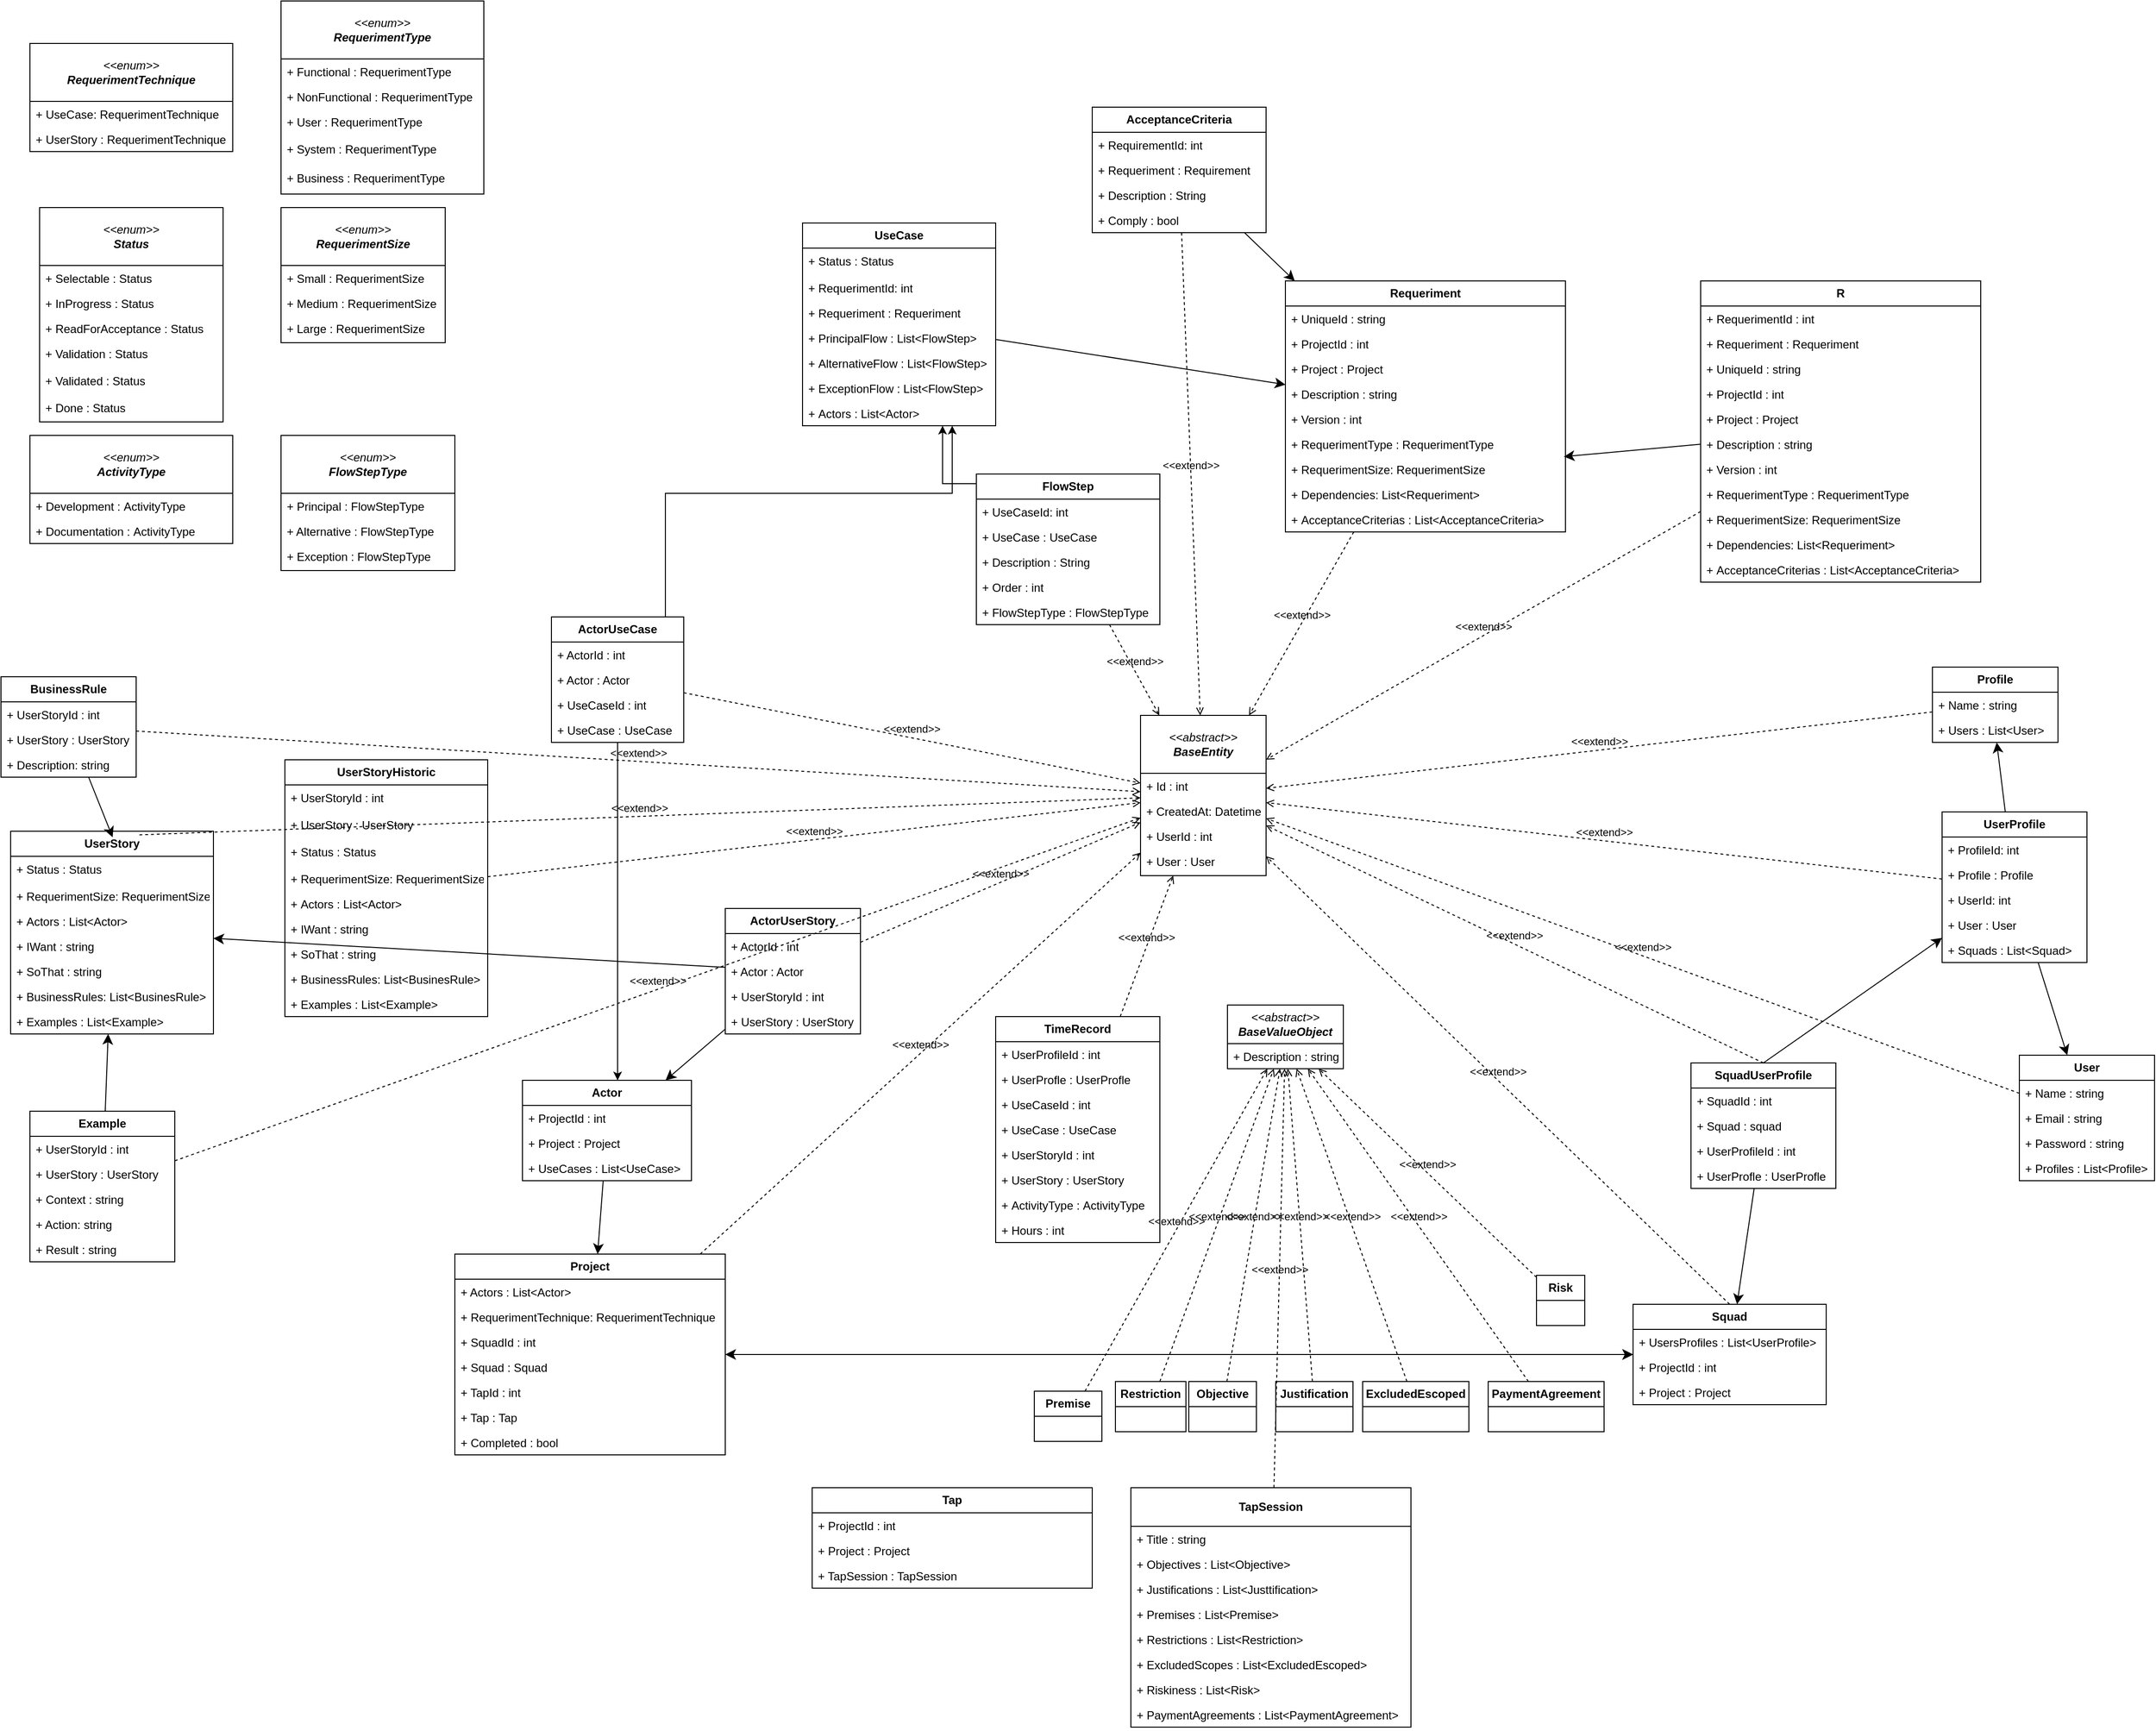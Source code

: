 <mxfile version="21.6.6" type="device">
  <diagram id="_9XKdv1moNGHcTuHZgoD" name="Página-1">
    <mxGraphModel dx="2628" dy="1641" grid="1" gridSize="10" guides="1" tooltips="1" connect="1" arrows="1" fold="1" page="1" pageScale="1" pageWidth="827" pageHeight="1169" math="0" shadow="0">
      <root>
        <mxCell id="WIyWlLk6GJQsqaUBKTNV-0" />
        <mxCell id="WIyWlLk6GJQsqaUBKTNV-1" parent="WIyWlLk6GJQsqaUBKTNV-0" />
        <mxCell id="h7aZMQtobSf5CXqZ6gPj-0" value="&lt;b&gt;Requeriment&lt;br&gt;&lt;/b&gt;" style="swimlane;fontStyle=0;childLayout=stackLayout;horizontal=1;startSize=26;fillColor=none;horizontalStack=0;resizeParent=1;resizeParentMax=0;resizeLast=0;collapsible=1;marginBottom=0;whiteSpace=wrap;html=1;" parent="WIyWlLk6GJQsqaUBKTNV-1" vertex="1">
          <mxGeometry x="-310" y="-380" width="290" height="260" as="geometry" />
        </mxCell>
        <mxCell id="fKW1H-V79QQSGM6zUqAy-14" value="+ UniqueId : string" style="text;strokeColor=none;fillColor=none;align=left;verticalAlign=top;spacingLeft=4;spacingRight=4;overflow=hidden;rotatable=0;points=[[0,0.5],[1,0.5]];portConstraint=eastwest;whiteSpace=wrap;html=1;" parent="h7aZMQtobSf5CXqZ6gPj-0" vertex="1">
          <mxGeometry y="26" width="290" height="26" as="geometry" />
        </mxCell>
        <mxCell id="fKW1H-V79QQSGM6zUqAy-15" value="+ ProjectId : int" style="text;strokeColor=none;fillColor=none;align=left;verticalAlign=top;spacingLeft=4;spacingRight=4;overflow=hidden;rotatable=0;points=[[0,0.5],[1,0.5]];portConstraint=eastwest;whiteSpace=wrap;html=1;" parent="h7aZMQtobSf5CXqZ6gPj-0" vertex="1">
          <mxGeometry y="52" width="290" height="26" as="geometry" />
        </mxCell>
        <mxCell id="fKW1H-V79QQSGM6zUqAy-16" value="+ Project : Project" style="text;strokeColor=none;fillColor=none;align=left;verticalAlign=top;spacingLeft=4;spacingRight=4;overflow=hidden;rotatable=0;points=[[0,0.5],[1,0.5]];portConstraint=eastwest;whiteSpace=wrap;html=1;" parent="h7aZMQtobSf5CXqZ6gPj-0" vertex="1">
          <mxGeometry y="78" width="290" height="26" as="geometry" />
        </mxCell>
        <mxCell id="h7aZMQtobSf5CXqZ6gPj-21" value="+ Description : string" style="text;strokeColor=none;fillColor=none;align=left;verticalAlign=top;spacingLeft=4;spacingRight=4;overflow=hidden;rotatable=0;points=[[0,0.5],[1,0.5]];portConstraint=eastwest;whiteSpace=wrap;html=1;" parent="h7aZMQtobSf5CXqZ6gPj-0" vertex="1">
          <mxGeometry y="104" width="290" height="26" as="geometry" />
        </mxCell>
        <mxCell id="yWvGyzYFaxFWym6e1L7f-3" value="+ Version : int" style="text;strokeColor=none;fillColor=none;align=left;verticalAlign=top;spacingLeft=4;spacingRight=4;overflow=hidden;rotatable=0;points=[[0,0.5],[1,0.5]];portConstraint=eastwest;whiteSpace=wrap;html=1;" parent="h7aZMQtobSf5CXqZ6gPj-0" vertex="1">
          <mxGeometry y="130" width="290" height="26" as="geometry" />
        </mxCell>
        <mxCell id="h7aZMQtobSf5CXqZ6gPj-22" value="+&amp;nbsp;RequerimentType&amp;nbsp;: RequerimentType&amp;nbsp;" style="text;strokeColor=none;fillColor=none;align=left;verticalAlign=top;spacingLeft=4;spacingRight=4;overflow=hidden;rotatable=0;points=[[0,0.5],[1,0.5]];portConstraint=eastwest;whiteSpace=wrap;html=1;" parent="h7aZMQtobSf5CXqZ6gPj-0" vertex="1">
          <mxGeometry y="156" width="290" height="26" as="geometry" />
        </mxCell>
        <mxCell id="h7aZMQtobSf5CXqZ6gPj-23" value="+&amp;nbsp;RequerimentSize:&amp;nbsp;RequerimentSize" style="text;strokeColor=none;fillColor=none;align=left;verticalAlign=top;spacingLeft=4;spacingRight=4;overflow=hidden;rotatable=0;points=[[0,0.5],[1,0.5]];portConstraint=eastwest;whiteSpace=wrap;html=1;" parent="h7aZMQtobSf5CXqZ6gPj-0" vertex="1">
          <mxGeometry y="182" width="290" height="26" as="geometry" />
        </mxCell>
        <mxCell id="h7aZMQtobSf5CXqZ6gPj-24" value="+&amp;nbsp;Dependencies: List&amp;lt;Requeriment&amp;gt;" style="text;strokeColor=none;fillColor=none;align=left;verticalAlign=top;spacingLeft=4;spacingRight=4;overflow=hidden;rotatable=0;points=[[0,0.5],[1,0.5]];portConstraint=eastwest;whiteSpace=wrap;html=1;" parent="h7aZMQtobSf5CXqZ6gPj-0" vertex="1">
          <mxGeometry y="208" width="290" height="26" as="geometry" />
        </mxCell>
        <mxCell id="PT9-wFFcLej-gUi9LnuU-13" value="+&amp;nbsp;AcceptanceCriterias&lt;span style=&quot;text-align: center;&quot;&gt;&amp;nbsp;&lt;/span&gt;: List&amp;lt;AcceptanceCriteria&amp;gt;" style="text;strokeColor=none;fillColor=none;align=left;verticalAlign=top;spacingLeft=4;spacingRight=4;overflow=hidden;rotatable=0;points=[[0,0.5],[1,0.5]];portConstraint=eastwest;whiteSpace=wrap;html=1;" parent="h7aZMQtobSf5CXqZ6gPj-0" vertex="1">
          <mxGeometry y="234" width="290" height="26" as="geometry" />
        </mxCell>
        <mxCell id="h7aZMQtobSf5CXqZ6gPj-8" value="&lt;i&gt;&amp;lt;&amp;lt;enum&amp;gt;&amp;gt;&lt;br&gt;&lt;b&gt;RequerimentType&lt;/b&gt;&lt;/i&gt;" style="swimlane;fontStyle=0;childLayout=stackLayout;horizontal=1;startSize=60;fillColor=none;horizontalStack=0;resizeParent=1;resizeParentMax=0;resizeLast=0;collapsible=1;marginBottom=0;whiteSpace=wrap;html=1;" parent="WIyWlLk6GJQsqaUBKTNV-1" vertex="1">
          <mxGeometry x="-1350" y="-670" width="210" height="200" as="geometry" />
        </mxCell>
        <mxCell id="h7aZMQtobSf5CXqZ6gPj-9" value="+ Functional :&amp;nbsp;RequerimentType" style="text;strokeColor=none;fillColor=none;align=left;verticalAlign=top;spacingLeft=4;spacingRight=4;overflow=hidden;rotatable=0;points=[[0,0.5],[1,0.5]];portConstraint=eastwest;whiteSpace=wrap;html=1;" parent="h7aZMQtobSf5CXqZ6gPj-8" vertex="1">
          <mxGeometry y="60" width="210" height="26" as="geometry" />
        </mxCell>
        <mxCell id="h7aZMQtobSf5CXqZ6gPj-10" value="+ NonFunctional :&amp;nbsp;RequerimentType" style="text;strokeColor=none;fillColor=none;align=left;verticalAlign=top;spacingLeft=4;spacingRight=4;overflow=hidden;rotatable=0;points=[[0,0.5],[1,0.5]];portConstraint=eastwest;whiteSpace=wrap;html=1;" parent="h7aZMQtobSf5CXqZ6gPj-8" vertex="1">
          <mxGeometry y="86" width="210" height="26" as="geometry" />
        </mxCell>
        <mxCell id="h7aZMQtobSf5CXqZ6gPj-12" value="+ User : RequerimentType" style="text;strokeColor=none;fillColor=none;align=left;verticalAlign=top;spacingLeft=4;spacingRight=4;overflow=hidden;rotatable=0;points=[[0,0.5],[1,0.5]];portConstraint=eastwest;whiteSpace=wrap;html=1;" parent="h7aZMQtobSf5CXqZ6gPj-8" vertex="1">
          <mxGeometry y="112" width="210" height="28" as="geometry" />
        </mxCell>
        <mxCell id="h7aZMQtobSf5CXqZ6gPj-11" value="+ System : RequerimentType" style="text;strokeColor=none;fillColor=none;align=left;verticalAlign=top;spacingLeft=4;spacingRight=4;overflow=hidden;rotatable=0;points=[[0,0.5],[1,0.5]];portConstraint=eastwest;whiteSpace=wrap;html=1;" parent="h7aZMQtobSf5CXqZ6gPj-8" vertex="1">
          <mxGeometry y="140" width="210" height="30" as="geometry" />
        </mxCell>
        <mxCell id="h7aZMQtobSf5CXqZ6gPj-13" value="+ Business : RequerimentType" style="text;strokeColor=none;fillColor=none;align=left;verticalAlign=top;spacingLeft=4;spacingRight=4;overflow=hidden;rotatable=0;points=[[0,0.5],[1,0.5]];portConstraint=eastwest;whiteSpace=wrap;html=1;" parent="h7aZMQtobSf5CXqZ6gPj-8" vertex="1">
          <mxGeometry y="170" width="210" height="30" as="geometry" />
        </mxCell>
        <mxCell id="h7aZMQtobSf5CXqZ6gPj-14" value="&lt;i&gt;&amp;lt;&amp;lt;enum&amp;gt;&amp;gt;&lt;br&gt;&lt;b&gt;RequerimentSize&lt;/b&gt;&lt;/i&gt;" style="swimlane;fontStyle=0;childLayout=stackLayout;horizontal=1;startSize=60;fillColor=none;horizontalStack=0;resizeParent=1;resizeParentMax=0;resizeLast=0;collapsible=1;marginBottom=0;whiteSpace=wrap;html=1;" parent="WIyWlLk6GJQsqaUBKTNV-1" vertex="1">
          <mxGeometry x="-1350" y="-456" width="170" height="140" as="geometry" />
        </mxCell>
        <mxCell id="h7aZMQtobSf5CXqZ6gPj-15" value="+ Small :&amp;nbsp;RequerimentSize" style="text;strokeColor=none;fillColor=none;align=left;verticalAlign=top;spacingLeft=4;spacingRight=4;overflow=hidden;rotatable=0;points=[[0,0.5],[1,0.5]];portConstraint=eastwest;whiteSpace=wrap;html=1;" parent="h7aZMQtobSf5CXqZ6gPj-14" vertex="1">
          <mxGeometry y="60" width="170" height="26" as="geometry" />
        </mxCell>
        <mxCell id="h7aZMQtobSf5CXqZ6gPj-16" value="+ Medium :&amp;nbsp;RequerimentSize" style="text;strokeColor=none;fillColor=none;align=left;verticalAlign=top;spacingLeft=4;spacingRight=4;overflow=hidden;rotatable=0;points=[[0,0.5],[1,0.5]];portConstraint=eastwest;whiteSpace=wrap;html=1;" parent="h7aZMQtobSf5CXqZ6gPj-14" vertex="1">
          <mxGeometry y="86" width="170" height="26" as="geometry" />
        </mxCell>
        <mxCell id="h7aZMQtobSf5CXqZ6gPj-17" value="+ Large :&amp;nbsp;RequerimentSize" style="text;strokeColor=none;fillColor=none;align=left;verticalAlign=top;spacingLeft=4;spacingRight=4;overflow=hidden;rotatable=0;points=[[0,0.5],[1,0.5]];portConstraint=eastwest;whiteSpace=wrap;html=1;" parent="h7aZMQtobSf5CXqZ6gPj-14" vertex="1">
          <mxGeometry y="112" width="170" height="28" as="geometry" />
        </mxCell>
        <mxCell id="h7aZMQtobSf5CXqZ6gPj-25" value="&lt;i&gt;&amp;lt;&amp;lt;abstract&amp;gt;&amp;gt;&lt;br&gt;&lt;b&gt;BaseEntity&lt;/b&gt;&lt;/i&gt;" style="swimlane;fontStyle=0;childLayout=stackLayout;horizontal=1;startSize=60;fillColor=none;horizontalStack=0;resizeParent=1;resizeParentMax=0;resizeLast=0;collapsible=1;marginBottom=0;whiteSpace=wrap;html=1;" parent="WIyWlLk6GJQsqaUBKTNV-1" vertex="1">
          <mxGeometry x="-460" y="70" width="130" height="166" as="geometry" />
        </mxCell>
        <mxCell id="h7aZMQtobSf5CXqZ6gPj-29" value="+ Id : int" style="text;strokeColor=none;fillColor=none;align=left;verticalAlign=top;spacingLeft=4;spacingRight=4;overflow=hidden;rotatable=0;points=[[0,0.5],[1,0.5]];portConstraint=eastwest;whiteSpace=wrap;html=1;" parent="h7aZMQtobSf5CXqZ6gPj-25" vertex="1">
          <mxGeometry y="60" width="130" height="26" as="geometry" />
        </mxCell>
        <mxCell id="h7aZMQtobSf5CXqZ6gPj-26" value="+ CreatedAt:&amp;nbsp;Datetime" style="text;strokeColor=none;fillColor=none;align=left;verticalAlign=top;spacingLeft=4;spacingRight=4;overflow=hidden;rotatable=0;points=[[0,0.5],[1,0.5]];portConstraint=eastwest;whiteSpace=wrap;html=1;" parent="h7aZMQtobSf5CXqZ6gPj-25" vertex="1">
          <mxGeometry y="86" width="130" height="26" as="geometry" />
        </mxCell>
        <mxCell id="h7aZMQtobSf5CXqZ6gPj-27" value="+ UserId :&amp;nbsp;int" style="text;strokeColor=none;fillColor=none;align=left;verticalAlign=top;spacingLeft=4;spacingRight=4;overflow=hidden;rotatable=0;points=[[0,0.5],[1,0.5]];portConstraint=eastwest;whiteSpace=wrap;html=1;" parent="h7aZMQtobSf5CXqZ6gPj-25" vertex="1">
          <mxGeometry y="112" width="130" height="26" as="geometry" />
        </mxCell>
        <mxCell id="h7aZMQtobSf5CXqZ6gPj-28" value="+ User :&amp;nbsp;User" style="text;strokeColor=none;fillColor=none;align=left;verticalAlign=top;spacingLeft=4;spacingRight=4;overflow=hidden;rotatable=0;points=[[0,0.5],[1,0.5]];portConstraint=eastwest;whiteSpace=wrap;html=1;" parent="h7aZMQtobSf5CXqZ6gPj-25" vertex="1">
          <mxGeometry y="138" width="130" height="28" as="geometry" />
        </mxCell>
        <mxCell id="h7aZMQtobSf5CXqZ6gPj-30" value="&lt;i&gt;&amp;lt;&amp;lt;enum&amp;gt;&amp;gt;&lt;br&gt;&lt;b&gt;Status&lt;/b&gt;&lt;/i&gt;" style="swimlane;fontStyle=0;childLayout=stackLayout;horizontal=1;startSize=60;fillColor=none;horizontalStack=0;resizeParent=1;resizeParentMax=0;resizeLast=0;collapsible=1;marginBottom=0;whiteSpace=wrap;html=1;" parent="WIyWlLk6GJQsqaUBKTNV-1" vertex="1">
          <mxGeometry x="-1600" y="-456" width="190" height="222" as="geometry" />
        </mxCell>
        <mxCell id="h7aZMQtobSf5CXqZ6gPj-31" value="+ Selectable : Status" style="text;strokeColor=none;fillColor=none;align=left;verticalAlign=top;spacingLeft=4;spacingRight=4;overflow=hidden;rotatable=0;points=[[0,0.5],[1,0.5]];portConstraint=eastwest;whiteSpace=wrap;html=1;" parent="h7aZMQtobSf5CXqZ6gPj-30" vertex="1">
          <mxGeometry y="60" width="190" height="26" as="geometry" />
        </mxCell>
        <mxCell id="h7aZMQtobSf5CXqZ6gPj-35" value="+ InProgress : Status" style="text;strokeColor=none;fillColor=none;align=left;verticalAlign=top;spacingLeft=4;spacingRight=4;overflow=hidden;rotatable=0;points=[[0,0.5],[1,0.5]];portConstraint=eastwest;whiteSpace=wrap;html=1;" parent="h7aZMQtobSf5CXqZ6gPj-30" vertex="1">
          <mxGeometry y="86" width="190" height="26" as="geometry" />
        </mxCell>
        <mxCell id="h7aZMQtobSf5CXqZ6gPj-32" value="+ ReadForAcceptance : Status" style="text;strokeColor=none;fillColor=none;align=left;verticalAlign=top;spacingLeft=4;spacingRight=4;overflow=hidden;rotatable=0;points=[[0,0.5],[1,0.5]];portConstraint=eastwest;whiteSpace=wrap;html=1;" parent="h7aZMQtobSf5CXqZ6gPj-30" vertex="1">
          <mxGeometry y="112" width="190" height="26" as="geometry" />
        </mxCell>
        <mxCell id="h7aZMQtobSf5CXqZ6gPj-33" value="+ Validation : Status" style="text;strokeColor=none;fillColor=none;align=left;verticalAlign=top;spacingLeft=4;spacingRight=4;overflow=hidden;rotatable=0;points=[[0,0.5],[1,0.5]];portConstraint=eastwest;whiteSpace=wrap;html=1;" parent="h7aZMQtobSf5CXqZ6gPj-30" vertex="1">
          <mxGeometry y="138" width="190" height="28" as="geometry" />
        </mxCell>
        <mxCell id="h7aZMQtobSf5CXqZ6gPj-36" value="+ Validated : Status" style="text;strokeColor=none;fillColor=none;align=left;verticalAlign=top;spacingLeft=4;spacingRight=4;overflow=hidden;rotatable=0;points=[[0,0.5],[1,0.5]];portConstraint=eastwest;whiteSpace=wrap;html=1;" parent="h7aZMQtobSf5CXqZ6gPj-30" vertex="1">
          <mxGeometry y="166" width="190" height="28" as="geometry" />
        </mxCell>
        <mxCell id="h7aZMQtobSf5CXqZ6gPj-34" value="+ Done : Status" style="text;strokeColor=none;fillColor=none;align=left;verticalAlign=top;spacingLeft=4;spacingRight=4;overflow=hidden;rotatable=0;points=[[0,0.5],[1,0.5]];portConstraint=eastwest;whiteSpace=wrap;html=1;" parent="h7aZMQtobSf5CXqZ6gPj-30" vertex="1">
          <mxGeometry y="194" width="190" height="28" as="geometry" />
        </mxCell>
        <mxCell id="PT9-wFFcLej-gUi9LnuU-1" value="&amp;lt;&amp;lt;extend&amp;gt;&amp;gt;" style="html=1;verticalAlign=bottom;labelBackgroundColor=none;endArrow=open;endFill=0;dashed=1;rounded=0;" parent="WIyWlLk6GJQsqaUBKTNV-1" source="h7aZMQtobSf5CXqZ6gPj-0" target="h7aZMQtobSf5CXqZ6gPj-25" edge="1">
          <mxGeometry width="160" relative="1" as="geometry">
            <mxPoint x="450" y="700" as="sourcePoint" />
            <mxPoint x="610" y="700" as="targetPoint" />
          </mxGeometry>
        </mxCell>
        <mxCell id="PT9-wFFcLej-gUi9LnuU-7" value="&lt;b&gt;AcceptanceCriteria&lt;/b&gt;" style="swimlane;fontStyle=0;childLayout=stackLayout;horizontal=1;startSize=26;fillColor=none;horizontalStack=0;resizeParent=1;resizeParentMax=0;resizeLast=0;collapsible=1;marginBottom=0;whiteSpace=wrap;html=1;" parent="WIyWlLk6GJQsqaUBKTNV-1" vertex="1">
          <mxGeometry x="-510" y="-560" width="180" height="130" as="geometry" />
        </mxCell>
        <mxCell id="PT9-wFFcLej-gUi9LnuU-8" value="+ RequirementId: int" style="text;strokeColor=none;fillColor=none;align=left;verticalAlign=top;spacingLeft=4;spacingRight=4;overflow=hidden;rotatable=0;points=[[0,0.5],[1,0.5]];portConstraint=eastwest;whiteSpace=wrap;html=1;" parent="PT9-wFFcLej-gUi9LnuU-7" vertex="1">
          <mxGeometry y="26" width="180" height="26" as="geometry" />
        </mxCell>
        <mxCell id="PT9-wFFcLej-gUi9LnuU-9" value="+ Requeriment : Requirement" style="text;strokeColor=none;fillColor=none;align=left;verticalAlign=top;spacingLeft=4;spacingRight=4;overflow=hidden;rotatable=0;points=[[0,0.5],[1,0.5]];portConstraint=eastwest;whiteSpace=wrap;html=1;" parent="PT9-wFFcLej-gUi9LnuU-7" vertex="1">
          <mxGeometry y="52" width="180" height="26" as="geometry" />
        </mxCell>
        <mxCell id="PT9-wFFcLej-gUi9LnuU-10" value="+ Description : String" style="text;strokeColor=none;fillColor=none;align=left;verticalAlign=top;spacingLeft=4;spacingRight=4;overflow=hidden;rotatable=0;points=[[0,0.5],[1,0.5]];portConstraint=eastwest;whiteSpace=wrap;html=1;" parent="PT9-wFFcLej-gUi9LnuU-7" vertex="1">
          <mxGeometry y="78" width="180" height="26" as="geometry" />
        </mxCell>
        <mxCell id="PT9-wFFcLej-gUi9LnuU-14" value="+ Comply : bool" style="text;strokeColor=none;fillColor=none;align=left;verticalAlign=top;spacingLeft=4;spacingRight=4;overflow=hidden;rotatable=0;points=[[0,0.5],[1,0.5]];portConstraint=eastwest;whiteSpace=wrap;html=1;" parent="PT9-wFFcLej-gUi9LnuU-7" vertex="1">
          <mxGeometry y="104" width="180" height="26" as="geometry" />
        </mxCell>
        <mxCell id="PT9-wFFcLej-gUi9LnuU-11" value="&amp;lt;&amp;lt;extend&amp;gt;&amp;gt;" style="html=1;verticalAlign=bottom;labelBackgroundColor=none;endArrow=open;endFill=0;dashed=1;rounded=0;" parent="WIyWlLk6GJQsqaUBKTNV-1" source="PT9-wFFcLej-gUi9LnuU-7" target="h7aZMQtobSf5CXqZ6gPj-25" edge="1">
          <mxGeometry x="0.001" width="160" relative="1" as="geometry">
            <mxPoint x="90" y="272" as="sourcePoint" />
            <mxPoint x="-166" y="470" as="targetPoint" />
            <mxPoint as="offset" />
          </mxGeometry>
        </mxCell>
        <mxCell id="PT9-wFFcLej-gUi9LnuU-21" style="edgeStyle=orthogonalEdgeStyle;rounded=0;orthogonalLoop=1;jettySize=auto;html=1;" parent="WIyWlLk6GJQsqaUBKTNV-1" source="PT9-wFFcLej-gUi9LnuU-15" target="fKW1H-V79QQSGM6zUqAy-13" edge="1">
          <mxGeometry relative="1" as="geometry">
            <Array as="points">
              <mxPoint x="-665" y="-170" />
            </Array>
          </mxGeometry>
        </mxCell>
        <mxCell id="PT9-wFFcLej-gUi9LnuU-15" value="&lt;b&gt;FlowStep&lt;/b&gt;" style="swimlane;fontStyle=0;childLayout=stackLayout;horizontal=1;startSize=26;fillColor=none;horizontalStack=0;resizeParent=1;resizeParentMax=0;resizeLast=0;collapsible=1;marginBottom=0;whiteSpace=wrap;html=1;" parent="WIyWlLk6GJQsqaUBKTNV-1" vertex="1">
          <mxGeometry x="-630" y="-180" width="190" height="156" as="geometry" />
        </mxCell>
        <mxCell id="PT9-wFFcLej-gUi9LnuU-16" value="+ UseCaseId: int" style="text;strokeColor=none;fillColor=none;align=left;verticalAlign=top;spacingLeft=4;spacingRight=4;overflow=hidden;rotatable=0;points=[[0,0.5],[1,0.5]];portConstraint=eastwest;whiteSpace=wrap;html=1;" parent="PT9-wFFcLej-gUi9LnuU-15" vertex="1">
          <mxGeometry y="26" width="190" height="26" as="geometry" />
        </mxCell>
        <mxCell id="PT9-wFFcLej-gUi9LnuU-17" value="+ UseCase : UseCase" style="text;strokeColor=none;fillColor=none;align=left;verticalAlign=top;spacingLeft=4;spacingRight=4;overflow=hidden;rotatable=0;points=[[0,0.5],[1,0.5]];portConstraint=eastwest;whiteSpace=wrap;html=1;" parent="PT9-wFFcLej-gUi9LnuU-15" vertex="1">
          <mxGeometry y="52" width="190" height="26" as="geometry" />
        </mxCell>
        <mxCell id="PT9-wFFcLej-gUi9LnuU-18" value="+ Description : String" style="text;strokeColor=none;fillColor=none;align=left;verticalAlign=top;spacingLeft=4;spacingRight=4;overflow=hidden;rotatable=0;points=[[0,0.5],[1,0.5]];portConstraint=eastwest;whiteSpace=wrap;html=1;" parent="PT9-wFFcLej-gUi9LnuU-15" vertex="1">
          <mxGeometry y="78" width="190" height="26" as="geometry" />
        </mxCell>
        <mxCell id="PT9-wFFcLej-gUi9LnuU-19" value="+ Order : int" style="text;strokeColor=none;fillColor=none;align=left;verticalAlign=top;spacingLeft=4;spacingRight=4;overflow=hidden;rotatable=0;points=[[0,0.5],[1,0.5]];portConstraint=eastwest;whiteSpace=wrap;html=1;" parent="PT9-wFFcLej-gUi9LnuU-15" vertex="1">
          <mxGeometry y="104" width="190" height="26" as="geometry" />
        </mxCell>
        <mxCell id="fKW1H-V79QQSGM6zUqAy-33" value="+ FlowStepType : FlowStepType" style="text;strokeColor=none;fillColor=none;align=left;verticalAlign=top;spacingLeft=4;spacingRight=4;overflow=hidden;rotatable=0;points=[[0,0.5],[1,0.5]];portConstraint=eastwest;whiteSpace=wrap;html=1;" parent="PT9-wFFcLej-gUi9LnuU-15" vertex="1">
          <mxGeometry y="130" width="190" height="26" as="geometry" />
        </mxCell>
        <mxCell id="PT9-wFFcLej-gUi9LnuU-20" value="&amp;lt;&amp;lt;extend&amp;gt;&amp;gt;" style="html=1;verticalAlign=bottom;labelBackgroundColor=none;endArrow=open;endFill=0;dashed=1;rounded=0;" parent="WIyWlLk6GJQsqaUBKTNV-1" source="PT9-wFFcLej-gUi9LnuU-15" target="h7aZMQtobSf5CXqZ6gPj-25" edge="1">
          <mxGeometry width="160" relative="1" as="geometry">
            <mxPoint x="424" y="564" as="sourcePoint" />
            <mxPoint x="-143" y="555" as="targetPoint" />
          </mxGeometry>
        </mxCell>
        <mxCell id="PT9-wFFcLej-gUi9LnuU-222" value="&lt;b&gt;Project&lt;/b&gt;" style="swimlane;fontStyle=0;childLayout=stackLayout;horizontal=1;startSize=26;fillColor=none;horizontalStack=0;resizeParent=1;resizeParentMax=0;resizeLast=0;collapsible=1;marginBottom=0;whiteSpace=wrap;html=1;" parent="WIyWlLk6GJQsqaUBKTNV-1" vertex="1">
          <mxGeometry x="-1170" y="628" width="280" height="208" as="geometry" />
        </mxCell>
        <mxCell id="fKW1H-V79QQSGM6zUqAy-48" value="+ Actors : List&amp;lt;Actor&amp;gt;" style="text;strokeColor=none;fillColor=none;align=left;verticalAlign=top;spacingLeft=4;spacingRight=4;overflow=hidden;rotatable=0;points=[[0,0.5],[1,0.5]];portConstraint=eastwest;whiteSpace=wrap;html=1;" parent="PT9-wFFcLej-gUi9LnuU-222" vertex="1">
          <mxGeometry y="26" width="280" height="26" as="geometry" />
        </mxCell>
        <mxCell id="fKW1H-V79QQSGM6zUqAy-51" value="+ RequerimentTechnique: RequerimentTechnique" style="text;strokeColor=none;fillColor=none;align=left;verticalAlign=top;spacingLeft=4;spacingRight=4;overflow=hidden;rotatable=0;points=[[0,0.5],[1,0.5]];portConstraint=eastwest;whiteSpace=wrap;html=1;" parent="PT9-wFFcLej-gUi9LnuU-222" vertex="1">
          <mxGeometry y="52" width="280" height="26" as="geometry" />
        </mxCell>
        <mxCell id="fKW1H-V79QQSGM6zUqAy-56" value="+ SquadId : int" style="text;strokeColor=none;fillColor=none;align=left;verticalAlign=top;spacingLeft=4;spacingRight=4;overflow=hidden;rotatable=0;points=[[0,0.5],[1,0.5]];portConstraint=eastwest;whiteSpace=wrap;html=1;" parent="PT9-wFFcLej-gUi9LnuU-222" vertex="1">
          <mxGeometry y="78" width="280" height="26" as="geometry" />
        </mxCell>
        <mxCell id="fKW1H-V79QQSGM6zUqAy-49" value="+ Squad : Squad" style="text;strokeColor=none;fillColor=none;align=left;verticalAlign=top;spacingLeft=4;spacingRight=4;overflow=hidden;rotatable=0;points=[[0,0.5],[1,0.5]];portConstraint=eastwest;whiteSpace=wrap;html=1;" parent="PT9-wFFcLej-gUi9LnuU-222" vertex="1">
          <mxGeometry y="104" width="280" height="26" as="geometry" />
        </mxCell>
        <mxCell id="yWvGyzYFaxFWym6e1L7f-16" value="+ TapId : int" style="text;strokeColor=none;fillColor=none;align=left;verticalAlign=top;spacingLeft=4;spacingRight=4;overflow=hidden;rotatable=0;points=[[0,0.5],[1,0.5]];portConstraint=eastwest;whiteSpace=wrap;html=1;" parent="PT9-wFFcLej-gUi9LnuU-222" vertex="1">
          <mxGeometry y="130" width="280" height="26" as="geometry" />
        </mxCell>
        <mxCell id="yWvGyzYFaxFWym6e1L7f-17" value="+ Tap : Tap" style="text;strokeColor=none;fillColor=none;align=left;verticalAlign=top;spacingLeft=4;spacingRight=4;overflow=hidden;rotatable=0;points=[[0,0.5],[1,0.5]];portConstraint=eastwest;whiteSpace=wrap;html=1;" parent="PT9-wFFcLej-gUi9LnuU-222" vertex="1">
          <mxGeometry y="156" width="280" height="26" as="geometry" />
        </mxCell>
        <mxCell id="XaZ_H17SfdIhlthBIRyB-63" value="+ Completed : bool" style="text;strokeColor=none;fillColor=none;align=left;verticalAlign=top;spacingLeft=4;spacingRight=4;overflow=hidden;rotatable=0;points=[[0,0.5],[1,0.5]];portConstraint=eastwest;whiteSpace=wrap;html=1;" parent="PT9-wFFcLej-gUi9LnuU-222" vertex="1">
          <mxGeometry y="182" width="280" height="26" as="geometry" />
        </mxCell>
        <mxCell id="PT9-wFFcLej-gUi9LnuU-227" value="&amp;lt;&amp;lt;extend&amp;gt;&amp;gt;" style="html=1;verticalAlign=bottom;labelBackgroundColor=none;endArrow=open;endFill=0;dashed=1;rounded=0;" parent="WIyWlLk6GJQsqaUBKTNV-1" source="PT9-wFFcLej-gUi9LnuU-222" target="h7aZMQtobSf5CXqZ6gPj-25" edge="1">
          <mxGeometry width="160" relative="1" as="geometry">
            <mxPoint x="120" y="595" as="sourcePoint" />
            <mxPoint x="-180" y="426" as="targetPoint" />
          </mxGeometry>
        </mxCell>
        <mxCell id="PT9-wFFcLej-gUi9LnuU-228" value="&lt;b&gt;Squad&lt;/b&gt;" style="swimlane;fontStyle=0;childLayout=stackLayout;horizontal=1;startSize=26;fillColor=none;horizontalStack=0;resizeParent=1;resizeParentMax=0;resizeLast=0;collapsible=1;marginBottom=0;whiteSpace=wrap;html=1;" parent="WIyWlLk6GJQsqaUBKTNV-1" vertex="1">
          <mxGeometry x="50" y="680" width="200" height="104" as="geometry" />
        </mxCell>
        <mxCell id="fKW1H-V79QQSGM6zUqAy-2" value="+ UsersProfiles : List&amp;lt;UserProfile&amp;gt;" style="text;strokeColor=none;fillColor=none;align=left;verticalAlign=top;spacingLeft=4;spacingRight=4;overflow=hidden;rotatable=0;points=[[0,0.5],[1,0.5]];portConstraint=eastwest;whiteSpace=wrap;html=1;" parent="PT9-wFFcLej-gUi9LnuU-228" vertex="1">
          <mxGeometry y="26" width="200" height="26" as="geometry" />
        </mxCell>
        <mxCell id="fKW1H-V79QQSGM6zUqAy-5" value="+ ProjectId : int&lt;br&gt;" style="text;strokeColor=none;fillColor=none;align=left;verticalAlign=top;spacingLeft=4;spacingRight=4;overflow=hidden;rotatable=0;points=[[0,0.5],[1,0.5]];portConstraint=eastwest;whiteSpace=wrap;html=1;" parent="PT9-wFFcLej-gUi9LnuU-228" vertex="1">
          <mxGeometry y="52" width="200" height="26" as="geometry" />
        </mxCell>
        <mxCell id="fKW1H-V79QQSGM6zUqAy-6" value="+ Project : Project" style="text;strokeColor=none;fillColor=none;align=left;verticalAlign=top;spacingLeft=4;spacingRight=4;overflow=hidden;rotatable=0;points=[[0,0.5],[1,0.5]];portConstraint=eastwest;whiteSpace=wrap;html=1;" parent="PT9-wFFcLej-gUi9LnuU-228" vertex="1">
          <mxGeometry y="78" width="200" height="26" as="geometry" />
        </mxCell>
        <mxCell id="fKW1H-V79QQSGM6zUqAy-46" style="edgeStyle=none;curved=1;rounded=0;orthogonalLoop=1;jettySize=auto;html=1;exitX=0.5;exitY=0;exitDx=0;exitDy=0;fontSize=12;startSize=8;endSize=8;" parent="WIyWlLk6GJQsqaUBKTNV-1" source="PT9-wFFcLej-gUi9LnuU-230" target="UdKW8wSbrnpywTWwKXPc-9" edge="1">
          <mxGeometry relative="1" as="geometry" />
        </mxCell>
        <mxCell id="fKW1H-V79QQSGM6zUqAy-47" style="edgeStyle=none;curved=1;rounded=0;orthogonalLoop=1;jettySize=auto;html=1;fontSize=12;startSize=8;endSize=8;" parent="WIyWlLk6GJQsqaUBKTNV-1" source="PT9-wFFcLej-gUi9LnuU-230" target="PT9-wFFcLej-gUi9LnuU-228" edge="1">
          <mxGeometry relative="1" as="geometry" />
        </mxCell>
        <mxCell id="PT9-wFFcLej-gUi9LnuU-230" value="&lt;b&gt;SquadUserProfile&lt;/b&gt;" style="swimlane;fontStyle=0;childLayout=stackLayout;horizontal=1;startSize=26;fillColor=none;horizontalStack=0;resizeParent=1;resizeParentMax=0;resizeLast=0;collapsible=1;marginBottom=0;whiteSpace=wrap;html=1;" parent="WIyWlLk6GJQsqaUBKTNV-1" vertex="1">
          <mxGeometry x="110" y="430" width="150" height="130" as="geometry" />
        </mxCell>
        <mxCell id="fKW1H-V79QQSGM6zUqAy-39" value="+ SquadId : int" style="text;strokeColor=none;fillColor=none;align=left;verticalAlign=top;spacingLeft=4;spacingRight=4;overflow=hidden;rotatable=0;points=[[0,0.5],[1,0.5]];portConstraint=eastwest;whiteSpace=wrap;html=1;" parent="PT9-wFFcLej-gUi9LnuU-230" vertex="1">
          <mxGeometry y="26" width="150" height="26" as="geometry" />
        </mxCell>
        <mxCell id="fKW1H-V79QQSGM6zUqAy-40" value="+ Squad : squad" style="text;strokeColor=none;fillColor=none;align=left;verticalAlign=top;spacingLeft=4;spacingRight=4;overflow=hidden;rotatable=0;points=[[0,0.5],[1,0.5]];portConstraint=eastwest;whiteSpace=wrap;html=1;" parent="PT9-wFFcLej-gUi9LnuU-230" vertex="1">
          <mxGeometry y="52" width="150" height="26" as="geometry" />
        </mxCell>
        <mxCell id="fKW1H-V79QQSGM6zUqAy-41" value="+ UserProfileId : int" style="text;strokeColor=none;fillColor=none;align=left;verticalAlign=top;spacingLeft=4;spacingRight=4;overflow=hidden;rotatable=0;points=[[0,0.5],[1,0.5]];portConstraint=eastwest;whiteSpace=wrap;html=1;" parent="PT9-wFFcLej-gUi9LnuU-230" vertex="1">
          <mxGeometry y="78" width="150" height="26" as="geometry" />
        </mxCell>
        <mxCell id="fKW1H-V79QQSGM6zUqAy-42" value="+ UserProfle : UserProfle" style="text;strokeColor=none;fillColor=none;align=left;verticalAlign=top;spacingLeft=4;spacingRight=4;overflow=hidden;rotatable=0;points=[[0,0.5],[1,0.5]];portConstraint=eastwest;whiteSpace=wrap;html=1;" parent="PT9-wFFcLej-gUi9LnuU-230" vertex="1">
          <mxGeometry y="104" width="150" height="26" as="geometry" />
        </mxCell>
        <mxCell id="PT9-wFFcLej-gUi9LnuU-231" value="&lt;b&gt;UserStoryHistoric&lt;/b&gt;" style="swimlane;fontStyle=0;childLayout=stackLayout;horizontal=1;startSize=26;fillColor=none;horizontalStack=0;resizeParent=1;resizeParentMax=0;resizeLast=0;collapsible=1;marginBottom=0;whiteSpace=wrap;html=1;" parent="WIyWlLk6GJQsqaUBKTNV-1" vertex="1">
          <mxGeometry x="-1346" y="116" width="210" height="266" as="geometry" />
        </mxCell>
        <mxCell id="XaZ_H17SfdIhlthBIRyB-100" value="+ UserStoryId : int" style="text;strokeColor=none;fillColor=none;align=left;verticalAlign=top;spacingLeft=4;spacingRight=4;overflow=hidden;rotatable=0;points=[[0,0.5],[1,0.5]];portConstraint=eastwest;whiteSpace=wrap;html=1;" parent="PT9-wFFcLej-gUi9LnuU-231" vertex="1">
          <mxGeometry y="26" width="210" height="28" as="geometry" />
        </mxCell>
        <mxCell id="XaZ_H17SfdIhlthBIRyB-101" value="+ UserStory : UserStory" style="text;strokeColor=none;fillColor=none;align=left;verticalAlign=top;spacingLeft=4;spacingRight=4;overflow=hidden;rotatable=0;points=[[0,0.5],[1,0.5]];portConstraint=eastwest;whiteSpace=wrap;html=1;" parent="PT9-wFFcLej-gUi9LnuU-231" vertex="1">
          <mxGeometry y="54" width="210" height="28" as="geometry" />
        </mxCell>
        <mxCell id="XaZ_H17SfdIhlthBIRyB-50" value="+ Status : Status" style="text;strokeColor=none;fillColor=none;align=left;verticalAlign=top;spacingLeft=4;spacingRight=4;overflow=hidden;rotatable=0;points=[[0,0.5],[1,0.5]];portConstraint=eastwest;whiteSpace=wrap;html=1;" parent="PT9-wFFcLej-gUi9LnuU-231" vertex="1">
          <mxGeometry y="82" width="210" height="28" as="geometry" />
        </mxCell>
        <mxCell id="XaZ_H17SfdIhlthBIRyB-24" value="+&amp;nbsp;RequerimentSize:&amp;nbsp;RequerimentSize" style="text;strokeColor=none;fillColor=none;align=left;verticalAlign=top;spacingLeft=4;spacingRight=4;overflow=hidden;rotatable=0;points=[[0,0.5],[1,0.5]];portConstraint=eastwest;whiteSpace=wrap;html=1;" parent="PT9-wFFcLej-gUi9LnuU-231" vertex="1">
          <mxGeometry y="110" width="210" height="26" as="geometry" />
        </mxCell>
        <mxCell id="XaZ_H17SfdIhlthBIRyB-34" value="+&amp;nbsp;Actors&lt;span style=&quot;text-align: center;&quot;&gt;&amp;nbsp;&lt;/span&gt;: List&amp;lt;Actor&amp;gt;" style="text;strokeColor=none;fillColor=none;align=left;verticalAlign=top;spacingLeft=4;spacingRight=4;overflow=hidden;rotatable=0;points=[[0,0.5],[1,0.5]];portConstraint=eastwest;whiteSpace=wrap;html=1;" parent="PT9-wFFcLej-gUi9LnuU-231" vertex="1">
          <mxGeometry y="136" width="210" height="26" as="geometry" />
        </mxCell>
        <mxCell id="XaZ_H17SfdIhlthBIRyB-3" value="+ IWant : string" style="text;strokeColor=none;fillColor=none;align=left;verticalAlign=top;spacingLeft=4;spacingRight=4;overflow=hidden;rotatable=0;points=[[0,0.5],[1,0.5]];portConstraint=eastwest;whiteSpace=wrap;html=1;" parent="PT9-wFFcLej-gUi9LnuU-231" vertex="1">
          <mxGeometry y="162" width="210" height="26" as="geometry" />
        </mxCell>
        <mxCell id="XaZ_H17SfdIhlthBIRyB-4" value="+ SoThat : string" style="text;strokeColor=none;fillColor=none;align=left;verticalAlign=top;spacingLeft=4;spacingRight=4;overflow=hidden;rotatable=0;points=[[0,0.5],[1,0.5]];portConstraint=eastwest;whiteSpace=wrap;html=1;" parent="PT9-wFFcLej-gUi9LnuU-231" vertex="1">
          <mxGeometry y="188" width="210" height="26" as="geometry" />
        </mxCell>
        <mxCell id="XaZ_H17SfdIhlthBIRyB-5" value="+ BusinessRules: List&amp;lt;BusinesRule&amp;gt;" style="text;strokeColor=none;fillColor=none;align=left;verticalAlign=top;spacingLeft=4;spacingRight=4;overflow=hidden;rotatable=0;points=[[0,0.5],[1,0.5]];portConstraint=eastwest;whiteSpace=wrap;html=1;" parent="PT9-wFFcLej-gUi9LnuU-231" vertex="1">
          <mxGeometry y="214" width="210" height="26" as="geometry" />
        </mxCell>
        <mxCell id="XaZ_H17SfdIhlthBIRyB-6" value="+ Examples : List&amp;lt;Example&amp;gt;" style="text;strokeColor=none;fillColor=none;align=left;verticalAlign=top;spacingLeft=4;spacingRight=4;overflow=hidden;rotatable=0;points=[[0,0.5],[1,0.5]];portConstraint=eastwest;whiteSpace=wrap;html=1;" parent="PT9-wFFcLej-gUi9LnuU-231" vertex="1">
          <mxGeometry y="240" width="210" height="26" as="geometry" />
        </mxCell>
        <mxCell id="PT9-wFFcLej-gUi9LnuU-232" value="&lt;b&gt;Profile&lt;/b&gt;" style="swimlane;fontStyle=0;childLayout=stackLayout;horizontal=1;startSize=26;fillColor=none;horizontalStack=0;resizeParent=1;resizeParentMax=0;resizeLast=0;collapsible=1;marginBottom=0;whiteSpace=wrap;html=1;" parent="WIyWlLk6GJQsqaUBKTNV-1" vertex="1">
          <mxGeometry x="360" y="20" width="130" height="78" as="geometry" />
        </mxCell>
        <mxCell id="UdKW8wSbrnpywTWwKXPc-6" value="+ Name : string" style="text;strokeColor=none;fillColor=none;align=left;verticalAlign=top;spacingLeft=4;spacingRight=4;overflow=hidden;rotatable=0;points=[[0,0.5],[1,0.5]];portConstraint=eastwest;whiteSpace=wrap;html=1;" parent="PT9-wFFcLej-gUi9LnuU-232" vertex="1">
          <mxGeometry y="26" width="130" height="26" as="geometry" />
        </mxCell>
        <mxCell id="UdKW8wSbrnpywTWwKXPc-7" value="+ Users : List&amp;lt;User&amp;gt;" style="text;strokeColor=none;fillColor=none;align=left;verticalAlign=top;spacingLeft=4;spacingRight=4;overflow=hidden;rotatable=0;points=[[0,0.5],[1,0.5]];portConstraint=eastwest;whiteSpace=wrap;html=1;" parent="PT9-wFFcLej-gUi9LnuU-232" vertex="1">
          <mxGeometry y="52" width="130" height="26" as="geometry" />
        </mxCell>
        <mxCell id="UdKW8wSbrnpywTWwKXPc-0" value="&amp;lt;&amp;lt;extend&amp;gt;&amp;gt;" style="html=1;verticalAlign=bottom;labelBackgroundColor=none;endArrow=open;endFill=0;dashed=1;rounded=0;" parent="WIyWlLk6GJQsqaUBKTNV-1" source="PT9-wFFcLej-gUi9LnuU-229" target="h7aZMQtobSf5CXqZ6gPj-25" edge="1">
          <mxGeometry width="160" relative="1" as="geometry">
            <mxPoint x="121" y="830" as="sourcePoint" />
            <mxPoint x="-235" y="436" as="targetPoint" />
          </mxGeometry>
        </mxCell>
        <mxCell id="UdKW8wSbrnpywTWwKXPc-5" value="&amp;lt;&amp;lt;extend&amp;gt;&amp;gt;" style="html=1;verticalAlign=bottom;labelBackgroundColor=none;endArrow=open;endFill=0;dashed=1;rounded=0;" parent="WIyWlLk6GJQsqaUBKTNV-1" source="PT9-wFFcLej-gUi9LnuU-232" target="h7aZMQtobSf5CXqZ6gPj-25" edge="1">
          <mxGeometry width="160" relative="1" as="geometry">
            <mxPoint x="-310" y="791" as="sourcePoint" />
            <mxPoint x="-310" y="436" as="targetPoint" />
          </mxGeometry>
        </mxCell>
        <mxCell id="fKW1H-V79QQSGM6zUqAy-0" value="" style="edgeStyle=none;curved=1;rounded=0;orthogonalLoop=1;jettySize=auto;html=1;fontSize=12;startSize=8;endSize=8;" parent="WIyWlLk6GJQsqaUBKTNV-1" source="UdKW8wSbrnpywTWwKXPc-9" target="UdKW8wSbrnpywTWwKXPc-7" edge="1">
          <mxGeometry relative="1" as="geometry" />
        </mxCell>
        <mxCell id="UdKW8wSbrnpywTWwKXPc-9" value="&lt;b&gt;UserProfile&lt;/b&gt;" style="swimlane;fontStyle=0;childLayout=stackLayout;horizontal=1;startSize=26;fillColor=none;horizontalStack=0;resizeParent=1;resizeParentMax=0;resizeLast=0;collapsible=1;marginBottom=0;whiteSpace=wrap;html=1;" parent="WIyWlLk6GJQsqaUBKTNV-1" vertex="1">
          <mxGeometry x="370" y="170" width="150" height="156" as="geometry" />
        </mxCell>
        <mxCell id="UdKW8wSbrnpywTWwKXPc-10" value="+ ProfileId: int" style="text;strokeColor=none;fillColor=none;align=left;verticalAlign=top;spacingLeft=4;spacingRight=4;overflow=hidden;rotatable=0;points=[[0,0.5],[1,0.5]];portConstraint=eastwest;whiteSpace=wrap;html=1;" parent="UdKW8wSbrnpywTWwKXPc-9" vertex="1">
          <mxGeometry y="26" width="150" height="26" as="geometry" />
        </mxCell>
        <mxCell id="UdKW8wSbrnpywTWwKXPc-11" value="+ Profile : Profile" style="text;strokeColor=none;fillColor=none;align=left;verticalAlign=top;spacingLeft=4;spacingRight=4;overflow=hidden;rotatable=0;points=[[0,0.5],[1,0.5]];portConstraint=eastwest;whiteSpace=wrap;html=1;" parent="UdKW8wSbrnpywTWwKXPc-9" vertex="1">
          <mxGeometry y="52" width="150" height="26" as="geometry" />
        </mxCell>
        <mxCell id="yWvGyzYFaxFWym6e1L7f-1" value="+ UserId: int" style="text;strokeColor=none;fillColor=none;align=left;verticalAlign=top;spacingLeft=4;spacingRight=4;overflow=hidden;rotatable=0;points=[[0,0.5],[1,0.5]];portConstraint=eastwest;whiteSpace=wrap;html=1;" parent="UdKW8wSbrnpywTWwKXPc-9" vertex="1">
          <mxGeometry y="78" width="150" height="26" as="geometry" />
        </mxCell>
        <mxCell id="yWvGyzYFaxFWym6e1L7f-2" value="+ User : User" style="text;strokeColor=none;fillColor=none;align=left;verticalAlign=top;spacingLeft=4;spacingRight=4;overflow=hidden;rotatable=0;points=[[0,0.5],[1,0.5]];portConstraint=eastwest;whiteSpace=wrap;html=1;" parent="UdKW8wSbrnpywTWwKXPc-9" vertex="1">
          <mxGeometry y="104" width="150" height="26" as="geometry" />
        </mxCell>
        <mxCell id="yWvGyzYFaxFWym6e1L7f-0" value="+ Squads : List&amp;lt;Squad&amp;gt;" style="text;strokeColor=none;fillColor=none;align=left;verticalAlign=top;spacingLeft=4;spacingRight=4;overflow=hidden;rotatable=0;points=[[0,0.5],[1,0.5]];portConstraint=eastwest;whiteSpace=wrap;html=1;" parent="UdKW8wSbrnpywTWwKXPc-9" vertex="1">
          <mxGeometry y="130" width="150" height="26" as="geometry" />
        </mxCell>
        <mxCell id="UdKW8wSbrnpywTWwKXPc-12" value="&amp;lt;&amp;lt;extend&amp;gt;&amp;gt;" style="html=1;verticalAlign=bottom;labelBackgroundColor=none;endArrow=open;endFill=0;dashed=1;rounded=0;" parent="WIyWlLk6GJQsqaUBKTNV-1" source="UdKW8wSbrnpywTWwKXPc-9" target="h7aZMQtobSf5CXqZ6gPj-25" edge="1">
          <mxGeometry width="160" relative="1" as="geometry">
            <mxPoint x="-429" y="852" as="sourcePoint" />
            <mxPoint x="-330" y="436" as="targetPoint" />
          </mxGeometry>
        </mxCell>
        <mxCell id="fKW1H-V79QQSGM6zUqAy-1" value="" style="edgeStyle=none;curved=1;rounded=0;orthogonalLoop=1;jettySize=auto;html=1;fontSize=12;startSize=8;endSize=8;" parent="WIyWlLk6GJQsqaUBKTNV-1" source="UdKW8wSbrnpywTWwKXPc-9" target="PT9-wFFcLej-gUi9LnuU-229" edge="1">
          <mxGeometry relative="1" as="geometry">
            <mxPoint x="155" y="390" as="sourcePoint" />
            <mxPoint x="155" y="278" as="targetPoint" />
          </mxGeometry>
        </mxCell>
        <mxCell id="fKW1H-V79QQSGM6zUqAy-4" value="&amp;lt;&amp;lt;extend&amp;gt;&amp;gt;" style="html=1;verticalAlign=bottom;labelBackgroundColor=none;endArrow=open;endFill=0;dashed=1;rounded=0;exitX=0.5;exitY=0;exitDx=0;exitDy=0;" parent="WIyWlLk6GJQsqaUBKTNV-1" source="PT9-wFFcLej-gUi9LnuU-228" target="h7aZMQtobSf5CXqZ6gPj-25" edge="1">
          <mxGeometry width="160" relative="1" as="geometry">
            <mxPoint x="-488" y="810" as="sourcePoint" />
            <mxPoint x="-342" y="266" as="targetPoint" />
          </mxGeometry>
        </mxCell>
        <mxCell id="fKW1H-V79QQSGM6zUqAy-7" value="&lt;i&gt;&amp;lt;&amp;lt;enum&amp;gt;&amp;gt;&lt;br&gt;&lt;b&gt;RequerimentTechnique&lt;/b&gt;&lt;/i&gt;" style="swimlane;fontStyle=0;childLayout=stackLayout;horizontal=1;startSize=60;fillColor=none;horizontalStack=0;resizeParent=1;resizeParentMax=0;resizeLast=0;collapsible=1;marginBottom=0;whiteSpace=wrap;html=1;" parent="WIyWlLk6GJQsqaUBKTNV-1" vertex="1">
          <mxGeometry x="-1610" y="-626" width="210" height="112" as="geometry" />
        </mxCell>
        <mxCell id="fKW1H-V79QQSGM6zUqAy-8" value="+ UseCase:&amp;nbsp;RequerimentTechnique" style="text;strokeColor=none;fillColor=none;align=left;verticalAlign=top;spacingLeft=4;spacingRight=4;overflow=hidden;rotatable=0;points=[[0,0.5],[1,0.5]];portConstraint=eastwest;whiteSpace=wrap;html=1;" parent="fKW1H-V79QQSGM6zUqAy-7" vertex="1">
          <mxGeometry y="60" width="210" height="26" as="geometry" />
        </mxCell>
        <mxCell id="fKW1H-V79QQSGM6zUqAy-9" value="+ UserStory :&amp;nbsp;RequerimentTechnique" style="text;strokeColor=none;fillColor=none;align=left;verticalAlign=top;spacingLeft=4;spacingRight=4;overflow=hidden;rotatable=0;points=[[0,0.5],[1,0.5]];portConstraint=eastwest;whiteSpace=wrap;html=1;" parent="fKW1H-V79QQSGM6zUqAy-7" vertex="1">
          <mxGeometry y="86" width="210" height="26" as="geometry" />
        </mxCell>
        <mxCell id="fKW1H-V79QQSGM6zUqAy-13" value="&lt;b&gt;UseCase&lt;/b&gt;" style="swimlane;fontStyle=0;childLayout=stackLayout;horizontal=1;startSize=26;fillColor=none;horizontalStack=0;resizeParent=1;resizeParentMax=0;resizeLast=0;collapsible=1;marginBottom=0;whiteSpace=wrap;html=1;" parent="WIyWlLk6GJQsqaUBKTNV-1" vertex="1">
          <mxGeometry x="-810" y="-440" width="200" height="210" as="geometry" />
        </mxCell>
        <mxCell id="XaZ_H17SfdIhlthBIRyB-49" value="+ Status : Status" style="text;strokeColor=none;fillColor=none;align=left;verticalAlign=top;spacingLeft=4;spacingRight=4;overflow=hidden;rotatable=0;points=[[0,0.5],[1,0.5]];portConstraint=eastwest;whiteSpace=wrap;html=1;" parent="fKW1H-V79QQSGM6zUqAy-13" vertex="1">
          <mxGeometry y="26" width="200" height="28" as="geometry" />
        </mxCell>
        <mxCell id="h7aZMQtobSf5CXqZ6gPj-20" value="+ RequerimentId: int" style="text;strokeColor=none;fillColor=none;align=left;verticalAlign=top;spacingLeft=4;spacingRight=4;overflow=hidden;rotatable=0;points=[[0,0.5],[1,0.5]];portConstraint=eastwest;whiteSpace=wrap;html=1;" parent="fKW1H-V79QQSGM6zUqAy-13" vertex="1">
          <mxGeometry y="54" width="200" height="26" as="geometry" />
        </mxCell>
        <mxCell id="h7aZMQtobSf5CXqZ6gPj-3" value="+ Requeriment : Requeriment&amp;nbsp;" style="text;strokeColor=none;fillColor=none;align=left;verticalAlign=top;spacingLeft=4;spacingRight=4;overflow=hidden;rotatable=0;points=[[0,0.5],[1,0.5]];portConstraint=eastwest;whiteSpace=wrap;html=1;" parent="fKW1H-V79QQSGM6zUqAy-13" vertex="1">
          <mxGeometry y="80" width="200" height="26" as="geometry" />
        </mxCell>
        <mxCell id="fKW1H-V79QQSGM6zUqAy-23" value="+&amp;nbsp;PrincipalFlow&lt;span style=&quot;text-align: center;&quot;&gt;&amp;nbsp;&lt;/span&gt;: List&amp;lt;FlowStep&amp;gt;" style="text;strokeColor=none;fillColor=none;align=left;verticalAlign=top;spacingLeft=4;spacingRight=4;overflow=hidden;rotatable=0;points=[[0,0.5],[1,0.5]];portConstraint=eastwest;whiteSpace=wrap;html=1;" parent="fKW1H-V79QQSGM6zUqAy-13" vertex="1">
          <mxGeometry y="106" width="200" height="26" as="geometry" />
        </mxCell>
        <mxCell id="fKW1H-V79QQSGM6zUqAy-31" value="+&amp;nbsp;AlternativeFlow&lt;span style=&quot;text-align: center;&quot;&gt;&amp;nbsp;&lt;/span&gt;: List&amp;lt;FlowStep&amp;gt;" style="text;strokeColor=none;fillColor=none;align=left;verticalAlign=top;spacingLeft=4;spacingRight=4;overflow=hidden;rotatable=0;points=[[0,0.5],[1,0.5]];portConstraint=eastwest;whiteSpace=wrap;html=1;" parent="fKW1H-V79QQSGM6zUqAy-13" vertex="1">
          <mxGeometry y="132" width="200" height="26" as="geometry" />
        </mxCell>
        <mxCell id="fKW1H-V79QQSGM6zUqAy-32" value="+&amp;nbsp;ExceptionFlow&lt;span style=&quot;text-align: center;&quot;&gt;&amp;nbsp;&lt;/span&gt;: List&amp;lt;FlowStep&amp;gt;" style="text;strokeColor=none;fillColor=none;align=left;verticalAlign=top;spacingLeft=4;spacingRight=4;overflow=hidden;rotatable=0;points=[[0,0.5],[1,0.5]];portConstraint=eastwest;whiteSpace=wrap;html=1;" parent="fKW1H-V79QQSGM6zUqAy-13" vertex="1">
          <mxGeometry y="158" width="200" height="26" as="geometry" />
        </mxCell>
        <mxCell id="yWvGyzYFaxFWym6e1L7f-14" value="+&amp;nbsp;Actors&lt;span style=&quot;text-align: center;&quot;&gt;&amp;nbsp;&lt;/span&gt;: List&amp;lt;Actor&amp;gt;" style="text;strokeColor=none;fillColor=none;align=left;verticalAlign=top;spacingLeft=4;spacingRight=4;overflow=hidden;rotatable=0;points=[[0,0.5],[1,0.5]];portConstraint=eastwest;whiteSpace=wrap;html=1;" parent="fKW1H-V79QQSGM6zUqAy-13" vertex="1">
          <mxGeometry y="184" width="200" height="26" as="geometry" />
        </mxCell>
        <mxCell id="fKW1H-V79QQSGM6zUqAy-60" value="" style="edgeStyle=none;curved=1;rounded=0;orthogonalLoop=1;jettySize=auto;html=1;fontSize=12;startSize=8;endSize=8;" parent="WIyWlLk6GJQsqaUBKTNV-1" source="fKW1H-V79QQSGM6zUqAy-24" target="PT9-wFFcLej-gUi9LnuU-222" edge="1">
          <mxGeometry relative="1" as="geometry" />
        </mxCell>
        <mxCell id="fKW1H-V79QQSGM6zUqAy-24" value="&lt;b&gt;Actor&lt;/b&gt;" style="swimlane;fontStyle=0;childLayout=stackLayout;horizontal=1;startSize=26;fillColor=none;horizontalStack=0;resizeParent=1;resizeParentMax=0;resizeLast=0;collapsible=1;marginBottom=0;whiteSpace=wrap;html=1;" parent="WIyWlLk6GJQsqaUBKTNV-1" vertex="1">
          <mxGeometry x="-1100" y="448" width="175" height="104" as="geometry" />
        </mxCell>
        <mxCell id="fKW1H-V79QQSGM6zUqAy-55" value="+ ProjectId : int" style="text;strokeColor=none;fillColor=none;align=left;verticalAlign=top;spacingLeft=4;spacingRight=4;overflow=hidden;rotatable=0;points=[[0,0.5],[1,0.5]];portConstraint=eastwest;whiteSpace=wrap;html=1;" parent="fKW1H-V79QQSGM6zUqAy-24" vertex="1">
          <mxGeometry y="26" width="175" height="26" as="geometry" />
        </mxCell>
        <mxCell id="fKW1H-V79QQSGM6zUqAy-50" value="+ Project : Project" style="text;strokeColor=none;fillColor=none;align=left;verticalAlign=top;spacingLeft=4;spacingRight=4;overflow=hidden;rotatable=0;points=[[0,0.5],[1,0.5]];portConstraint=eastwest;whiteSpace=wrap;html=1;" parent="fKW1H-V79QQSGM6zUqAy-24" vertex="1">
          <mxGeometry y="52" width="175" height="26" as="geometry" />
        </mxCell>
        <mxCell id="yWvGyzYFaxFWym6e1L7f-15" value="+ UseCases : List&amp;lt;UseCase&amp;gt;" style="text;strokeColor=none;fillColor=none;align=left;verticalAlign=top;spacingLeft=4;spacingRight=4;overflow=hidden;rotatable=0;points=[[0,0.5],[1,0.5]];portConstraint=eastwest;whiteSpace=wrap;html=1;" parent="fKW1H-V79QQSGM6zUqAy-24" vertex="1">
          <mxGeometry y="78" width="175" height="26" as="geometry" />
        </mxCell>
        <mxCell id="fKW1H-V79QQSGM6zUqAy-26" value="" style="edgeStyle=none;curved=1;rounded=0;orthogonalLoop=1;jettySize=auto;html=1;fontSize=12;startSize=8;endSize=8;" parent="WIyWlLk6GJQsqaUBKTNV-1" source="fKW1H-V79QQSGM6zUqAy-13" target="h7aZMQtobSf5CXqZ6gPj-0" edge="1">
          <mxGeometry relative="1" as="geometry" />
        </mxCell>
        <mxCell id="fKW1H-V79QQSGM6zUqAy-34" value="&lt;i&gt;&amp;lt;&amp;lt;enum&amp;gt;&amp;gt;&lt;br&gt;&lt;b&gt;FlowStepType&lt;/b&gt;&lt;/i&gt;" style="swimlane;fontStyle=0;childLayout=stackLayout;horizontal=1;startSize=60;fillColor=none;horizontalStack=0;resizeParent=1;resizeParentMax=0;resizeLast=0;collapsible=1;marginBottom=0;whiteSpace=wrap;html=1;" parent="WIyWlLk6GJQsqaUBKTNV-1" vertex="1">
          <mxGeometry x="-1350" y="-220" width="180" height="140" as="geometry" />
        </mxCell>
        <mxCell id="fKW1H-V79QQSGM6zUqAy-35" value="+ Principal :&amp;nbsp;FlowStepType" style="text;strokeColor=none;fillColor=none;align=left;verticalAlign=top;spacingLeft=4;spacingRight=4;overflow=hidden;rotatable=0;points=[[0,0.5],[1,0.5]];portConstraint=eastwest;whiteSpace=wrap;html=1;" parent="fKW1H-V79QQSGM6zUqAy-34" vertex="1">
          <mxGeometry y="60" width="180" height="26" as="geometry" />
        </mxCell>
        <mxCell id="fKW1H-V79QQSGM6zUqAy-36" value="+ Alternative : FlowStepType" style="text;strokeColor=none;fillColor=none;align=left;verticalAlign=top;spacingLeft=4;spacingRight=4;overflow=hidden;rotatable=0;points=[[0,0.5],[1,0.5]];portConstraint=eastwest;whiteSpace=wrap;html=1;" parent="fKW1H-V79QQSGM6zUqAy-34" vertex="1">
          <mxGeometry y="86" width="180" height="26" as="geometry" />
        </mxCell>
        <mxCell id="fKW1H-V79QQSGM6zUqAy-37" value="+ Exception : FlowStepType" style="text;strokeColor=none;fillColor=none;align=left;verticalAlign=top;spacingLeft=4;spacingRight=4;overflow=hidden;rotatable=0;points=[[0,0.5],[1,0.5]];portConstraint=eastwest;whiteSpace=wrap;html=1;" parent="fKW1H-V79QQSGM6zUqAy-34" vertex="1">
          <mxGeometry y="112" width="180" height="28" as="geometry" />
        </mxCell>
        <mxCell id="PT9-wFFcLej-gUi9LnuU-229" value="&lt;b&gt;User&lt;/b&gt;" style="swimlane;fontStyle=0;childLayout=stackLayout;horizontal=1;startSize=26;fillColor=none;horizontalStack=0;resizeParent=1;resizeParentMax=0;resizeLast=0;collapsible=1;marginBottom=0;whiteSpace=wrap;html=1;" parent="WIyWlLk6GJQsqaUBKTNV-1" vertex="1">
          <mxGeometry x="450" y="422" width="140" height="130" as="geometry" />
        </mxCell>
        <mxCell id="UdKW8wSbrnpywTWwKXPc-1" value="+ Name : string" style="text;strokeColor=none;fillColor=none;align=left;verticalAlign=top;spacingLeft=4;spacingRight=4;overflow=hidden;rotatable=0;points=[[0,0.5],[1,0.5]];portConstraint=eastwest;whiteSpace=wrap;html=1;" parent="PT9-wFFcLej-gUi9LnuU-229" vertex="1">
          <mxGeometry y="26" width="140" height="26" as="geometry" />
        </mxCell>
        <mxCell id="UdKW8wSbrnpywTWwKXPc-2" value="+ Email : string" style="text;strokeColor=none;fillColor=none;align=left;verticalAlign=top;spacingLeft=4;spacingRight=4;overflow=hidden;rotatable=0;points=[[0,0.5],[1,0.5]];portConstraint=eastwest;whiteSpace=wrap;html=1;" parent="PT9-wFFcLej-gUi9LnuU-229" vertex="1">
          <mxGeometry y="52" width="140" height="26" as="geometry" />
        </mxCell>
        <mxCell id="UdKW8wSbrnpywTWwKXPc-3" value="+ Password : string" style="text;strokeColor=none;fillColor=none;align=left;verticalAlign=top;spacingLeft=4;spacingRight=4;overflow=hidden;rotatable=0;points=[[0,0.5],[1,0.5]];portConstraint=eastwest;whiteSpace=wrap;html=1;" parent="PT9-wFFcLej-gUi9LnuU-229" vertex="1">
          <mxGeometry y="78" width="140" height="26" as="geometry" />
        </mxCell>
        <mxCell id="UdKW8wSbrnpywTWwKXPc-4" value="+ Profiles : List&amp;lt;Profile&amp;gt;" style="text;strokeColor=none;fillColor=none;align=left;verticalAlign=top;spacingLeft=4;spacingRight=4;overflow=hidden;rotatable=0;points=[[0,0.5],[1,0.5]];portConstraint=eastwest;whiteSpace=wrap;html=1;" parent="PT9-wFFcLej-gUi9LnuU-229" vertex="1">
          <mxGeometry y="104" width="140" height="26" as="geometry" />
        </mxCell>
        <mxCell id="fKW1H-V79QQSGM6zUqAy-45" value="&amp;lt;&amp;lt;extend&amp;gt;&amp;gt;" style="html=1;verticalAlign=bottom;labelBackgroundColor=none;endArrow=open;endFill=0;dashed=1;rounded=0;exitX=0.5;exitY=0;exitDx=0;exitDy=0;" parent="WIyWlLk6GJQsqaUBKTNV-1" source="PT9-wFFcLej-gUi9LnuU-230" target="h7aZMQtobSf5CXqZ6gPj-25" edge="1">
          <mxGeometry width="160" relative="1" as="geometry">
            <mxPoint x="185" y="680" as="sourcePoint" />
            <mxPoint x="-236" y="266" as="targetPoint" />
          </mxGeometry>
        </mxCell>
        <mxCell id="fKW1H-V79QQSGM6zUqAy-57" style="edgeStyle=none;curved=1;rounded=0;orthogonalLoop=1;jettySize=auto;html=1;fontSize=12;startSize=8;endSize=8;" parent="WIyWlLk6GJQsqaUBKTNV-1" source="PT9-wFFcLej-gUi9LnuU-222" target="PT9-wFFcLej-gUi9LnuU-228" edge="1">
          <mxGeometry relative="1" as="geometry">
            <mxPoint x="228" y="570" as="sourcePoint" />
            <mxPoint x="199" y="680" as="targetPoint" />
          </mxGeometry>
        </mxCell>
        <mxCell id="fKW1H-V79QQSGM6zUqAy-58" style="edgeStyle=none;curved=1;rounded=0;orthogonalLoop=1;jettySize=auto;html=1;fontSize=12;startSize=8;endSize=8;" parent="WIyWlLk6GJQsqaUBKTNV-1" source="PT9-wFFcLej-gUi9LnuU-222" target="PT9-wFFcLej-gUi9LnuU-228" edge="1">
          <mxGeometry relative="1" as="geometry">
            <mxPoint x="-510" y="526" as="sourcePoint" />
            <mxPoint x="60" y="695" as="targetPoint" />
          </mxGeometry>
        </mxCell>
        <mxCell id="fKW1H-V79QQSGM6zUqAy-59" style="edgeStyle=none;curved=1;rounded=0;orthogonalLoop=1;jettySize=auto;html=1;fontSize=12;startSize=8;endSize=8;" parent="WIyWlLk6GJQsqaUBKTNV-1" source="PT9-wFFcLej-gUi9LnuU-228" target="PT9-wFFcLej-gUi9LnuU-222" edge="1">
          <mxGeometry relative="1" as="geometry">
            <mxPoint x="-510" y="526" as="sourcePoint" />
            <mxPoint x="60" y="695" as="targetPoint" />
          </mxGeometry>
        </mxCell>
        <mxCell id="yWvGyzYFaxFWym6e1L7f-6" value="&lt;b&gt;ActorUseCase&lt;/b&gt;" style="swimlane;fontStyle=0;childLayout=stackLayout;horizontal=1;startSize=26;fillColor=none;horizontalStack=0;resizeParent=1;resizeParentMax=0;resizeLast=0;collapsible=1;marginBottom=0;whiteSpace=wrap;html=1;" parent="WIyWlLk6GJQsqaUBKTNV-1" vertex="1">
          <mxGeometry x="-1070" y="-32" width="137" height="130" as="geometry" />
        </mxCell>
        <mxCell id="yWvGyzYFaxFWym6e1L7f-7" value="+ ActorId : int" style="text;strokeColor=none;fillColor=none;align=left;verticalAlign=top;spacingLeft=4;spacingRight=4;overflow=hidden;rotatable=0;points=[[0,0.5],[1,0.5]];portConstraint=eastwest;whiteSpace=wrap;html=1;" parent="yWvGyzYFaxFWym6e1L7f-6" vertex="1">
          <mxGeometry y="26" width="137" height="26" as="geometry" />
        </mxCell>
        <mxCell id="yWvGyzYFaxFWym6e1L7f-8" value="+ Actor : Actor" style="text;strokeColor=none;fillColor=none;align=left;verticalAlign=top;spacingLeft=4;spacingRight=4;overflow=hidden;rotatable=0;points=[[0,0.5],[1,0.5]];portConstraint=eastwest;whiteSpace=wrap;html=1;" parent="yWvGyzYFaxFWym6e1L7f-6" vertex="1">
          <mxGeometry y="52" width="137" height="26" as="geometry" />
        </mxCell>
        <mxCell id="yWvGyzYFaxFWym6e1L7f-10" value="+ UseCaseId : int" style="text;strokeColor=none;fillColor=none;align=left;verticalAlign=top;spacingLeft=4;spacingRight=4;overflow=hidden;rotatable=0;points=[[0,0.5],[1,0.5]];portConstraint=eastwest;whiteSpace=wrap;html=1;" parent="yWvGyzYFaxFWym6e1L7f-6" vertex="1">
          <mxGeometry y="78" width="137" height="26" as="geometry" />
        </mxCell>
        <mxCell id="yWvGyzYFaxFWym6e1L7f-11" value="+ UseCase : UseCase" style="text;strokeColor=none;fillColor=none;align=left;verticalAlign=top;spacingLeft=4;spacingRight=4;overflow=hidden;rotatable=0;points=[[0,0.5],[1,0.5]];portConstraint=eastwest;whiteSpace=wrap;html=1;" parent="yWvGyzYFaxFWym6e1L7f-6" vertex="1">
          <mxGeometry y="104" width="137" height="26" as="geometry" />
        </mxCell>
        <mxCell id="yWvGyzYFaxFWym6e1L7f-9" value="&amp;lt;&amp;lt;extend&amp;gt;&amp;gt;" style="html=1;verticalAlign=bottom;labelBackgroundColor=none;endArrow=open;endFill=0;dashed=1;rounded=0;" parent="WIyWlLk6GJQsqaUBKTNV-1" source="yWvGyzYFaxFWym6e1L7f-6" target="h7aZMQtobSf5CXqZ6gPj-25" edge="1">
          <mxGeometry width="160" relative="1" as="geometry">
            <mxPoint x="-467" y="-14" as="sourcePoint" />
            <mxPoint x="-382" y="100" as="targetPoint" />
          </mxGeometry>
        </mxCell>
        <mxCell id="yWvGyzYFaxFWym6e1L7f-12" style="edgeStyle=orthogonalEdgeStyle;rounded=0;orthogonalLoop=1;jettySize=auto;html=1;" parent="WIyWlLk6GJQsqaUBKTNV-1" source="yWvGyzYFaxFWym6e1L7f-6" target="fKW1H-V79QQSGM6zUqAy-13" edge="1">
          <mxGeometry relative="1" as="geometry">
            <Array as="points">
              <mxPoint x="-952" y="-160" />
              <mxPoint x="-655" y="-160" />
            </Array>
            <mxPoint x="-620" y="-160" as="sourcePoint" />
            <mxPoint x="-655" y="-259" as="targetPoint" />
          </mxGeometry>
        </mxCell>
        <mxCell id="yWvGyzYFaxFWym6e1L7f-13" style="edgeStyle=orthogonalEdgeStyle;rounded=0;orthogonalLoop=1;jettySize=auto;html=1;" parent="WIyWlLk6GJQsqaUBKTNV-1" source="yWvGyzYFaxFWym6e1L7f-6" target="fKW1H-V79QQSGM6zUqAy-24" edge="1">
          <mxGeometry relative="1" as="geometry">
            <Array as="points">
              <mxPoint x="-942" y="70" />
              <mxPoint x="-940" y="70" />
              <mxPoint x="-940" y="199" />
            </Array>
            <mxPoint x="-942" y="-120" as="sourcePoint" />
            <mxPoint x="-645" y="-259" as="targetPoint" />
          </mxGeometry>
        </mxCell>
        <mxCell id="yWvGyzYFaxFWym6e1L7f-18" value="&lt;b&gt;Tap&lt;/b&gt;" style="swimlane;fontStyle=0;childLayout=stackLayout;horizontal=1;startSize=26;fillColor=none;horizontalStack=0;resizeParent=1;resizeParentMax=0;resizeLast=0;collapsible=1;marginBottom=0;whiteSpace=wrap;html=1;" parent="WIyWlLk6GJQsqaUBKTNV-1" vertex="1">
          <mxGeometry x="-800" y="870" width="290" height="104" as="geometry" />
        </mxCell>
        <mxCell id="yWvGyzYFaxFWym6e1L7f-23" value="+ ProjectId : int" style="text;strokeColor=none;fillColor=none;align=left;verticalAlign=top;spacingLeft=4;spacingRight=4;overflow=hidden;rotatable=0;points=[[0,0.5],[1,0.5]];portConstraint=eastwest;whiteSpace=wrap;html=1;" parent="yWvGyzYFaxFWym6e1L7f-18" vertex="1">
          <mxGeometry y="26" width="290" height="26" as="geometry" />
        </mxCell>
        <mxCell id="yWvGyzYFaxFWym6e1L7f-39" value="+ Project : Project" style="text;strokeColor=none;fillColor=none;align=left;verticalAlign=top;spacingLeft=4;spacingRight=4;overflow=hidden;rotatable=0;points=[[0,0.5],[1,0.5]];portConstraint=eastwest;whiteSpace=wrap;html=1;" parent="yWvGyzYFaxFWym6e1L7f-18" vertex="1">
          <mxGeometry y="52" width="290" height="26" as="geometry" />
        </mxCell>
        <mxCell id="NADoa0tHw5lIZnOsqQ8w-13" value="+ TapSession : TapSession" style="text;strokeColor=none;fillColor=none;align=left;verticalAlign=top;spacingLeft=4;spacingRight=4;overflow=hidden;rotatable=0;points=[[0,0.5],[1,0.5]];portConstraint=eastwest;whiteSpace=wrap;html=1;" vertex="1" parent="yWvGyzYFaxFWym6e1L7f-18">
          <mxGeometry y="78" width="290" height="26" as="geometry" />
        </mxCell>
        <mxCell id="yWvGyzYFaxFWym6e1L7f-27" value="&lt;b&gt;Objective&lt;/b&gt;" style="swimlane;fontStyle=0;childLayout=stackLayout;horizontal=1;startSize=26;fillColor=none;horizontalStack=0;resizeParent=1;resizeParentMax=0;resizeLast=0;collapsible=1;marginBottom=0;whiteSpace=wrap;html=1;" parent="WIyWlLk6GJQsqaUBKTNV-1" vertex="1">
          <mxGeometry x="-410" y="760" width="70" height="52" as="geometry" />
        </mxCell>
        <mxCell id="yWvGyzYFaxFWym6e1L7f-33" value="&lt;b&gt;Justification&lt;/b&gt;" style="swimlane;fontStyle=0;childLayout=stackLayout;horizontal=1;startSize=26;fillColor=none;horizontalStack=0;resizeParent=1;resizeParentMax=0;resizeLast=0;collapsible=1;marginBottom=0;whiteSpace=wrap;html=1;" parent="WIyWlLk6GJQsqaUBKTNV-1" vertex="1">
          <mxGeometry x="-320" y="760" width="80" height="52" as="geometry" />
        </mxCell>
        <mxCell id="yWvGyzYFaxFWym6e1L7f-44" value="&lt;b&gt;Premise&lt;/b&gt;" style="swimlane;fontStyle=0;childLayout=stackLayout;horizontal=1;startSize=26;fillColor=none;horizontalStack=0;resizeParent=1;resizeParentMax=0;resizeLast=0;collapsible=1;marginBottom=0;whiteSpace=wrap;html=1;" parent="WIyWlLk6GJQsqaUBKTNV-1" vertex="1">
          <mxGeometry x="-570" y="770" width="70" height="52" as="geometry" />
        </mxCell>
        <mxCell id="yWvGyzYFaxFWym6e1L7f-51" value="&lt;b&gt;Restriction&lt;/b&gt;" style="swimlane;fontStyle=0;childLayout=stackLayout;horizontal=1;startSize=26;fillColor=none;horizontalStack=0;resizeParent=1;resizeParentMax=0;resizeLast=0;collapsible=1;marginBottom=0;whiteSpace=wrap;html=1;" parent="WIyWlLk6GJQsqaUBKTNV-1" vertex="1">
          <mxGeometry x="-486" y="760" width="73" height="52" as="geometry" />
        </mxCell>
        <mxCell id="yWvGyzYFaxFWym6e1L7f-56" value="&lt;b&gt;ExcludedEscoped&lt;/b&gt;" style="swimlane;fontStyle=0;childLayout=stackLayout;horizontal=1;startSize=26;fillColor=none;horizontalStack=0;resizeParent=1;resizeParentMax=0;resizeLast=0;collapsible=1;marginBottom=0;whiteSpace=wrap;html=1;" parent="WIyWlLk6GJQsqaUBKTNV-1" vertex="1">
          <mxGeometry x="-230" y="760" width="110" height="52" as="geometry" />
        </mxCell>
        <mxCell id="yWvGyzYFaxFWym6e1L7f-63" value="&lt;b&gt;Risk&lt;/b&gt;" style="swimlane;fontStyle=0;childLayout=stackLayout;horizontal=1;startSize=26;fillColor=none;horizontalStack=0;resizeParent=1;resizeParentMax=0;resizeLast=0;collapsible=1;marginBottom=0;whiteSpace=wrap;html=1;" parent="WIyWlLk6GJQsqaUBKTNV-1" vertex="1">
          <mxGeometry x="-50" y="650" width="50" height="52" as="geometry" />
        </mxCell>
        <mxCell id="yWvGyzYFaxFWym6e1L7f-67" value="&lt;b style=&quot;&quot;&gt;TapSession&lt;/b&gt;" style="swimlane;fontStyle=0;childLayout=stackLayout;horizontal=1;startSize=40;fillColor=none;horizontalStack=0;resizeParent=1;resizeParentMax=0;resizeLast=0;collapsible=1;marginBottom=0;whiteSpace=wrap;html=1;" parent="WIyWlLk6GJQsqaUBKTNV-1" vertex="1">
          <mxGeometry x="-470" y="870" width="290" height="248" as="geometry">
            <mxRectangle x="-360" y="530" width="110" height="40" as="alternateBounds" />
          </mxGeometry>
        </mxCell>
        <mxCell id="yWvGyzYFaxFWym6e1L7f-21" value="+ Title : string" style="text;strokeColor=none;fillColor=none;align=left;verticalAlign=top;spacingLeft=4;spacingRight=4;overflow=hidden;rotatable=0;points=[[0,0.5],[1,0.5]];portConstraint=eastwest;whiteSpace=wrap;html=1;" parent="yWvGyzYFaxFWym6e1L7f-67" vertex="1">
          <mxGeometry y="40" width="290" height="26" as="geometry" />
        </mxCell>
        <mxCell id="yWvGyzYFaxFWym6e1L7f-26" value="+ Objectives : List&amp;lt;Objective&amp;gt;" style="text;strokeColor=none;fillColor=none;align=left;verticalAlign=top;spacingLeft=4;spacingRight=4;overflow=hidden;rotatable=0;points=[[0,0.5],[1,0.5]];portConstraint=eastwest;whiteSpace=wrap;html=1;" parent="yWvGyzYFaxFWym6e1L7f-67" vertex="1">
          <mxGeometry y="66" width="290" height="26" as="geometry" />
        </mxCell>
        <mxCell id="yWvGyzYFaxFWym6e1L7f-25" value="+ Justifications : List&amp;lt;Justtification&amp;gt;" style="text;strokeColor=none;fillColor=none;align=left;verticalAlign=top;spacingLeft=4;spacingRight=4;overflow=hidden;rotatable=0;points=[[0,0.5],[1,0.5]];portConstraint=eastwest;whiteSpace=wrap;html=1;" parent="yWvGyzYFaxFWym6e1L7f-67" vertex="1">
          <mxGeometry y="92" width="290" height="26" as="geometry" />
        </mxCell>
        <mxCell id="yWvGyzYFaxFWym6e1L7f-49" value="+ Premises : List&amp;lt;Premise&amp;gt;" style="text;strokeColor=none;fillColor=none;align=left;verticalAlign=top;spacingLeft=4;spacingRight=4;overflow=hidden;rotatable=0;points=[[0,0.5],[1,0.5]];portConstraint=eastwest;whiteSpace=wrap;html=1;" parent="yWvGyzYFaxFWym6e1L7f-67" vertex="1">
          <mxGeometry y="118" width="290" height="26" as="geometry" />
        </mxCell>
        <mxCell id="yWvGyzYFaxFWym6e1L7f-50" value="+ Restrictions : List&amp;lt;Restriction&amp;gt;" style="text;strokeColor=none;fillColor=none;align=left;verticalAlign=top;spacingLeft=4;spacingRight=4;overflow=hidden;rotatable=0;points=[[0,0.5],[1,0.5]];portConstraint=eastwest;whiteSpace=wrap;html=1;" parent="yWvGyzYFaxFWym6e1L7f-67" vertex="1">
          <mxGeometry y="144" width="290" height="26" as="geometry" />
        </mxCell>
        <mxCell id="yWvGyzYFaxFWym6e1L7f-61" value="+ ExcludedScopes : List&amp;lt;ExcludedEscoped&amp;gt;" style="text;strokeColor=none;fillColor=none;align=left;verticalAlign=top;spacingLeft=4;spacingRight=4;overflow=hidden;rotatable=0;points=[[0,0.5],[1,0.5]];portConstraint=eastwest;whiteSpace=wrap;html=1;" parent="yWvGyzYFaxFWym6e1L7f-67" vertex="1">
          <mxGeometry y="170" width="290" height="26" as="geometry" />
        </mxCell>
        <mxCell id="yWvGyzYFaxFWym6e1L7f-62" value="+ Riskiness : List&amp;lt;Risk&amp;gt;" style="text;strokeColor=none;fillColor=none;align=left;verticalAlign=top;spacingLeft=4;spacingRight=4;overflow=hidden;rotatable=0;points=[[0,0.5],[1,0.5]];portConstraint=eastwest;whiteSpace=wrap;html=1;" parent="yWvGyzYFaxFWym6e1L7f-67" vertex="1">
          <mxGeometry y="196" width="290" height="26" as="geometry" />
        </mxCell>
        <mxCell id="yWvGyzYFaxFWym6e1L7f-80" value="+ PaymentAgreements : List&amp;lt;PaymentAgreement&amp;gt;" style="text;strokeColor=none;fillColor=none;align=left;verticalAlign=top;spacingLeft=4;spacingRight=4;overflow=hidden;rotatable=0;points=[[0,0.5],[1,0.5]];portConstraint=eastwest;whiteSpace=wrap;html=1;" parent="yWvGyzYFaxFWym6e1L7f-67" vertex="1">
          <mxGeometry y="222" width="290" height="26" as="geometry" />
        </mxCell>
        <mxCell id="yWvGyzYFaxFWym6e1L7f-81" value="&lt;b&gt;PaymentAgreement&lt;/b&gt;" style="swimlane;fontStyle=0;childLayout=stackLayout;horizontal=1;startSize=26;fillColor=none;horizontalStack=0;resizeParent=1;resizeParentMax=0;resizeLast=0;collapsible=1;marginBottom=0;whiteSpace=wrap;html=1;" parent="WIyWlLk6GJQsqaUBKTNV-1" vertex="1">
          <mxGeometry x="-100" y="760" width="120" height="52" as="geometry" />
        </mxCell>
        <mxCell id="XaZ_H17SfdIhlthBIRyB-0" value="&amp;lt;&amp;lt;extend&amp;gt;&amp;gt;" style="html=1;verticalAlign=bottom;labelBackgroundColor=none;endArrow=open;endFill=0;dashed=1;rounded=0;" parent="WIyWlLk6GJQsqaUBKTNV-1" source="PT9-wFFcLej-gUi9LnuU-231" target="h7aZMQtobSf5CXqZ6gPj-25" edge="1">
          <mxGeometry width="160" relative="1" as="geometry">
            <mxPoint x="-817" y="-7" as="sourcePoint" />
            <mxPoint x="-450" y="133" as="targetPoint" />
          </mxGeometry>
        </mxCell>
        <mxCell id="XaZ_H17SfdIhlthBIRyB-7" value="&lt;b&gt;BusinessRule&lt;/b&gt;" style="swimlane;fontStyle=0;childLayout=stackLayout;horizontal=1;startSize=26;fillColor=none;horizontalStack=0;resizeParent=1;resizeParentMax=0;resizeLast=0;collapsible=1;marginBottom=0;whiteSpace=wrap;html=1;" parent="WIyWlLk6GJQsqaUBKTNV-1" vertex="1">
          <mxGeometry x="-1640" y="30" width="140" height="104" as="geometry" />
        </mxCell>
        <mxCell id="XaZ_H17SfdIhlthBIRyB-8" value="+ UserStoryId : int" style="text;strokeColor=none;fillColor=none;align=left;verticalAlign=top;spacingLeft=4;spacingRight=4;overflow=hidden;rotatable=0;points=[[0,0.5],[1,0.5]];portConstraint=eastwest;whiteSpace=wrap;html=1;" parent="XaZ_H17SfdIhlthBIRyB-7" vertex="1">
          <mxGeometry y="26" width="140" height="26" as="geometry" />
        </mxCell>
        <mxCell id="XaZ_H17SfdIhlthBIRyB-23" value="+ UserStory : UserStory" style="text;strokeColor=none;fillColor=none;align=left;verticalAlign=top;spacingLeft=4;spacingRight=4;overflow=hidden;rotatable=0;points=[[0,0.5],[1,0.5]];portConstraint=eastwest;whiteSpace=wrap;html=1;" parent="XaZ_H17SfdIhlthBIRyB-7" vertex="1">
          <mxGeometry y="52" width="140" height="26" as="geometry" />
        </mxCell>
        <mxCell id="XaZ_H17SfdIhlthBIRyB-10" value="+ Description: string" style="text;strokeColor=none;fillColor=none;align=left;verticalAlign=top;spacingLeft=4;spacingRight=4;overflow=hidden;rotatable=0;points=[[0,0.5],[1,0.5]];portConstraint=eastwest;whiteSpace=wrap;html=1;" parent="XaZ_H17SfdIhlthBIRyB-7" vertex="1">
          <mxGeometry y="78" width="140" height="26" as="geometry" />
        </mxCell>
        <mxCell id="XaZ_H17SfdIhlthBIRyB-14" value="&lt;b&gt;Example&lt;/b&gt;" style="swimlane;fontStyle=0;childLayout=stackLayout;horizontal=1;startSize=26;fillColor=none;horizontalStack=0;resizeParent=1;resizeParentMax=0;resizeLast=0;collapsible=1;marginBottom=0;whiteSpace=wrap;html=1;" parent="WIyWlLk6GJQsqaUBKTNV-1" vertex="1">
          <mxGeometry x="-1610" y="480" width="150" height="156" as="geometry" />
        </mxCell>
        <mxCell id="XaZ_H17SfdIhlthBIRyB-27" value="+ UserStoryId : int" style="text;strokeColor=none;fillColor=none;align=left;verticalAlign=top;spacingLeft=4;spacingRight=4;overflow=hidden;rotatable=0;points=[[0,0.5],[1,0.5]];portConstraint=eastwest;whiteSpace=wrap;html=1;" parent="XaZ_H17SfdIhlthBIRyB-14" vertex="1">
          <mxGeometry y="26" width="150" height="26" as="geometry" />
        </mxCell>
        <mxCell id="XaZ_H17SfdIhlthBIRyB-28" value="+ UserStory : UserStory" style="text;strokeColor=none;fillColor=none;align=left;verticalAlign=top;spacingLeft=4;spacingRight=4;overflow=hidden;rotatable=0;points=[[0,0.5],[1,0.5]];portConstraint=eastwest;whiteSpace=wrap;html=1;" parent="XaZ_H17SfdIhlthBIRyB-14" vertex="1">
          <mxGeometry y="52" width="150" height="26" as="geometry" />
        </mxCell>
        <mxCell id="XaZ_H17SfdIhlthBIRyB-29" value="+ Context : string" style="text;strokeColor=none;fillColor=none;align=left;verticalAlign=top;spacingLeft=4;spacingRight=4;overflow=hidden;rotatable=0;points=[[0,0.5],[1,0.5]];portConstraint=eastwest;whiteSpace=wrap;html=1;" parent="XaZ_H17SfdIhlthBIRyB-14" vertex="1">
          <mxGeometry y="78" width="150" height="26" as="geometry" />
        </mxCell>
        <mxCell id="XaZ_H17SfdIhlthBIRyB-31" value="+ Action: string" style="text;strokeColor=none;fillColor=none;align=left;verticalAlign=top;spacingLeft=4;spacingRight=4;overflow=hidden;rotatable=0;points=[[0,0.5],[1,0.5]];portConstraint=eastwest;whiteSpace=wrap;html=1;" parent="XaZ_H17SfdIhlthBIRyB-14" vertex="1">
          <mxGeometry y="104" width="150" height="26" as="geometry" />
        </mxCell>
        <mxCell id="XaZ_H17SfdIhlthBIRyB-30" value="+ Result : string" style="text;strokeColor=none;fillColor=none;align=left;verticalAlign=top;spacingLeft=4;spacingRight=4;overflow=hidden;rotatable=0;points=[[0,0.5],[1,0.5]];portConstraint=eastwest;whiteSpace=wrap;html=1;" parent="XaZ_H17SfdIhlthBIRyB-14" vertex="1">
          <mxGeometry y="130" width="150" height="26" as="geometry" />
        </mxCell>
        <mxCell id="XaZ_H17SfdIhlthBIRyB-22" value="&amp;lt;&amp;lt;extend&amp;gt;&amp;gt;" style="html=1;verticalAlign=bottom;labelBackgroundColor=none;endArrow=open;endFill=0;dashed=1;rounded=0;" parent="WIyWlLk6GJQsqaUBKTNV-1" source="XaZ_H17SfdIhlthBIRyB-7" target="h7aZMQtobSf5CXqZ6gPj-25" edge="1">
          <mxGeometry width="160" relative="1" as="geometry">
            <mxPoint x="-1000" y="249" as="sourcePoint" />
            <mxPoint x="-450" y="196" as="targetPoint" />
          </mxGeometry>
        </mxCell>
        <mxCell id="XaZ_H17SfdIhlthBIRyB-25" value="" style="edgeStyle=none;curved=1;rounded=0;orthogonalLoop=1;jettySize=auto;html=1;fontSize=12;startSize=8;endSize=8;entryX=0.503;entryY=0.03;entryDx=0;entryDy=0;entryPerimeter=0;" parent="WIyWlLk6GJQsqaUBKTNV-1" source="XaZ_H17SfdIhlthBIRyB-7" target="XaZ_H17SfdIhlthBIRyB-91" edge="1">
          <mxGeometry relative="1" as="geometry">
            <mxPoint x="-1000" y="351" as="sourcePoint" />
            <mxPoint x="-1250" y="110" as="targetPoint" />
          </mxGeometry>
        </mxCell>
        <mxCell id="XaZ_H17SfdIhlthBIRyB-26" value="&amp;lt;&amp;lt;extend&amp;gt;&amp;gt;" style="html=1;verticalAlign=bottom;labelBackgroundColor=none;endArrow=open;endFill=0;dashed=1;rounded=0;" parent="WIyWlLk6GJQsqaUBKTNV-1" source="XaZ_H17SfdIhlthBIRyB-14" target="h7aZMQtobSf5CXqZ6gPj-25" edge="1">
          <mxGeometry width="160" relative="1" as="geometry">
            <mxPoint x="-1380" y="102" as="sourcePoint" />
            <mxPoint x="-450" y="173" as="targetPoint" />
          </mxGeometry>
        </mxCell>
        <mxCell id="XaZ_H17SfdIhlthBIRyB-32" value="" style="edgeStyle=none;curved=1;rounded=0;orthogonalLoop=1;jettySize=auto;html=1;fontSize=12;startSize=8;endSize=8;" parent="WIyWlLk6GJQsqaUBKTNV-1" source="XaZ_H17SfdIhlthBIRyB-14" target="XaZ_H17SfdIhlthBIRyB-91" edge="1">
          <mxGeometry relative="1" as="geometry">
            <mxPoint x="-1396" y="144" as="sourcePoint" />
            <mxPoint x="-1250" y="214" as="targetPoint" />
          </mxGeometry>
        </mxCell>
        <mxCell id="XaZ_H17SfdIhlthBIRyB-40" value="&lt;b&gt;ActorUserStory&lt;/b&gt;" style="swimlane;fontStyle=0;childLayout=stackLayout;horizontal=1;startSize=26;fillColor=none;horizontalStack=0;resizeParent=1;resizeParentMax=0;resizeLast=0;collapsible=1;marginBottom=0;whiteSpace=wrap;html=1;" parent="WIyWlLk6GJQsqaUBKTNV-1" vertex="1">
          <mxGeometry x="-890" y="270" width="140" height="130" as="geometry" />
        </mxCell>
        <mxCell id="XaZ_H17SfdIhlthBIRyB-41" value="+ ActorId : int" style="text;strokeColor=none;fillColor=none;align=left;verticalAlign=top;spacingLeft=4;spacingRight=4;overflow=hidden;rotatable=0;points=[[0,0.5],[1,0.5]];portConstraint=eastwest;whiteSpace=wrap;html=1;" parent="XaZ_H17SfdIhlthBIRyB-40" vertex="1">
          <mxGeometry y="26" width="140" height="26" as="geometry" />
        </mxCell>
        <mxCell id="XaZ_H17SfdIhlthBIRyB-42" value="+ Actor : Actor" style="text;strokeColor=none;fillColor=none;align=left;verticalAlign=top;spacingLeft=4;spacingRight=4;overflow=hidden;rotatable=0;points=[[0,0.5],[1,0.5]];portConstraint=eastwest;whiteSpace=wrap;html=1;" parent="XaZ_H17SfdIhlthBIRyB-40" vertex="1">
          <mxGeometry y="52" width="140" height="26" as="geometry" />
        </mxCell>
        <mxCell id="XaZ_H17SfdIhlthBIRyB-43" value="+ UserStoryId : int" style="text;strokeColor=none;fillColor=none;align=left;verticalAlign=top;spacingLeft=4;spacingRight=4;overflow=hidden;rotatable=0;points=[[0,0.5],[1,0.5]];portConstraint=eastwest;whiteSpace=wrap;html=1;" parent="XaZ_H17SfdIhlthBIRyB-40" vertex="1">
          <mxGeometry y="78" width="140" height="26" as="geometry" />
        </mxCell>
        <mxCell id="XaZ_H17SfdIhlthBIRyB-44" value="+ UserStory : UserStory" style="text;strokeColor=none;fillColor=none;align=left;verticalAlign=top;spacingLeft=4;spacingRight=4;overflow=hidden;rotatable=0;points=[[0,0.5],[1,0.5]];portConstraint=eastwest;whiteSpace=wrap;html=1;" parent="XaZ_H17SfdIhlthBIRyB-40" vertex="1">
          <mxGeometry y="104" width="140" height="26" as="geometry" />
        </mxCell>
        <mxCell id="XaZ_H17SfdIhlthBIRyB-45" value="&amp;lt;&amp;lt;extend&amp;gt;&amp;gt;" style="html=1;verticalAlign=bottom;labelBackgroundColor=none;endArrow=open;endFill=0;dashed=1;rounded=0;" parent="WIyWlLk6GJQsqaUBKTNV-1" source="XaZ_H17SfdIhlthBIRyB-40" target="h7aZMQtobSf5CXqZ6gPj-25" edge="1">
          <mxGeometry width="160" relative="1" as="geometry">
            <mxPoint x="-930" y="-31" as="sourcePoint" />
            <mxPoint x="-450" y="140" as="targetPoint" />
          </mxGeometry>
        </mxCell>
        <mxCell id="XaZ_H17SfdIhlthBIRyB-47" value="" style="edgeStyle=none;curved=1;rounded=0;orthogonalLoop=1;jettySize=auto;html=1;fontSize=12;startSize=8;endSize=8;" parent="WIyWlLk6GJQsqaUBKTNV-1" source="XaZ_H17SfdIhlthBIRyB-40" target="XaZ_H17SfdIhlthBIRyB-91" edge="1">
          <mxGeometry relative="1" as="geometry">
            <mxPoint x="-1213" y="322" as="sourcePoint" />
            <mxPoint x="-1132" y="466" as="targetPoint" />
          </mxGeometry>
        </mxCell>
        <mxCell id="XaZ_H17SfdIhlthBIRyB-48" value="" style="edgeStyle=none;curved=1;rounded=0;orthogonalLoop=1;jettySize=auto;html=1;fontSize=12;startSize=8;endSize=8;" parent="WIyWlLk6GJQsqaUBKTNV-1" source="XaZ_H17SfdIhlthBIRyB-40" target="fKW1H-V79QQSGM6zUqAy-24" edge="1">
          <mxGeometry relative="1" as="geometry">
            <mxPoint x="-980" y="395" as="sourcePoint" />
            <mxPoint x="-1160" y="292" as="targetPoint" />
          </mxGeometry>
        </mxCell>
        <mxCell id="XaZ_H17SfdIhlthBIRyB-51" value="&lt;b&gt;TimeRecord&lt;/b&gt;" style="swimlane;fontStyle=0;childLayout=stackLayout;horizontal=1;startSize=26;fillColor=none;horizontalStack=0;resizeParent=1;resizeParentMax=0;resizeLast=0;collapsible=1;marginBottom=0;whiteSpace=wrap;html=1;" parent="WIyWlLk6GJQsqaUBKTNV-1" vertex="1">
          <mxGeometry x="-610" y="382" width="170" height="234" as="geometry" />
        </mxCell>
        <mxCell id="XaZ_H17SfdIhlthBIRyB-58" value="+ UserProfileId : int" style="text;strokeColor=none;fillColor=none;align=left;verticalAlign=top;spacingLeft=4;spacingRight=4;overflow=hidden;rotatable=0;points=[[0,0.5],[1,0.5]];portConstraint=eastwest;whiteSpace=wrap;html=1;" parent="XaZ_H17SfdIhlthBIRyB-51" vertex="1">
          <mxGeometry y="26" width="170" height="26" as="geometry" />
        </mxCell>
        <mxCell id="XaZ_H17SfdIhlthBIRyB-59" value="+ UserProfle : UserProfle" style="text;strokeColor=none;fillColor=none;align=left;verticalAlign=top;spacingLeft=4;spacingRight=4;overflow=hidden;rotatable=0;points=[[0,0.5],[1,0.5]];portConstraint=eastwest;whiteSpace=wrap;html=1;" parent="XaZ_H17SfdIhlthBIRyB-51" vertex="1">
          <mxGeometry y="52" width="170" height="26" as="geometry" />
        </mxCell>
        <mxCell id="XaZ_H17SfdIhlthBIRyB-72" value="+ UseCaseId : int" style="text;strokeColor=none;fillColor=none;align=left;verticalAlign=top;spacingLeft=4;spacingRight=4;overflow=hidden;rotatable=0;points=[[0,0.5],[1,0.5]];portConstraint=eastwest;whiteSpace=wrap;html=1;" parent="XaZ_H17SfdIhlthBIRyB-51" vertex="1">
          <mxGeometry y="78" width="170" height="26" as="geometry" />
        </mxCell>
        <mxCell id="XaZ_H17SfdIhlthBIRyB-73" value="+ UseCase : UseCase" style="text;strokeColor=none;fillColor=none;align=left;verticalAlign=top;spacingLeft=4;spacingRight=4;overflow=hidden;rotatable=0;points=[[0,0.5],[1,0.5]];portConstraint=eastwest;whiteSpace=wrap;html=1;" parent="XaZ_H17SfdIhlthBIRyB-51" vertex="1">
          <mxGeometry y="104" width="170" height="26" as="geometry" />
        </mxCell>
        <mxCell id="XaZ_H17SfdIhlthBIRyB-61" value="+ UserStoryId : int" style="text;strokeColor=none;fillColor=none;align=left;verticalAlign=top;spacingLeft=4;spacingRight=4;overflow=hidden;rotatable=0;points=[[0,0.5],[1,0.5]];portConstraint=eastwest;whiteSpace=wrap;html=1;" parent="XaZ_H17SfdIhlthBIRyB-51" vertex="1">
          <mxGeometry y="130" width="170" height="26" as="geometry" />
        </mxCell>
        <mxCell id="XaZ_H17SfdIhlthBIRyB-62" value="+ UserStory : UserStory" style="text;strokeColor=none;fillColor=none;align=left;verticalAlign=top;spacingLeft=4;spacingRight=4;overflow=hidden;rotatable=0;points=[[0,0.5],[1,0.5]];portConstraint=eastwest;whiteSpace=wrap;html=1;" parent="XaZ_H17SfdIhlthBIRyB-51" vertex="1">
          <mxGeometry y="156" width="170" height="26" as="geometry" />
        </mxCell>
        <mxCell id="XaZ_H17SfdIhlthBIRyB-74" value="+&amp;nbsp;ActivityType&amp;nbsp;:&amp;nbsp;ActivityType" style="text;strokeColor=none;fillColor=none;align=left;verticalAlign=top;spacingLeft=4;spacingRight=4;overflow=hidden;rotatable=0;points=[[0,0.5],[1,0.5]];portConstraint=eastwest;whiteSpace=wrap;html=1;" parent="XaZ_H17SfdIhlthBIRyB-51" vertex="1">
          <mxGeometry y="182" width="170" height="26" as="geometry" />
        </mxCell>
        <mxCell id="XaZ_H17SfdIhlthBIRyB-71" value="+&amp;nbsp;Hours :&amp;nbsp;int" style="text;strokeColor=none;fillColor=none;align=left;verticalAlign=top;spacingLeft=4;spacingRight=4;overflow=hidden;rotatable=0;points=[[0,0.5],[1,0.5]];portConstraint=eastwest;whiteSpace=wrap;html=1;" parent="XaZ_H17SfdIhlthBIRyB-51" vertex="1">
          <mxGeometry y="208" width="170" height="26" as="geometry" />
        </mxCell>
        <mxCell id="XaZ_H17SfdIhlthBIRyB-60" value="&amp;lt;&amp;lt;extend&amp;gt;&amp;gt;" style="html=1;verticalAlign=bottom;labelBackgroundColor=none;endArrow=open;endFill=0;dashed=1;rounded=0;" parent="WIyWlLk6GJQsqaUBKTNV-1" source="XaZ_H17SfdIhlthBIRyB-51" target="h7aZMQtobSf5CXqZ6gPj-25" edge="1">
          <mxGeometry width="160" relative="1" as="geometry">
            <mxPoint x="-312" y="540" as="sourcePoint" />
            <mxPoint x="-369" y="246" as="targetPoint" />
          </mxGeometry>
        </mxCell>
        <mxCell id="XaZ_H17SfdIhlthBIRyB-64" value="&lt;i&gt;&amp;lt;&amp;lt;enum&amp;gt;&amp;gt;&lt;br&gt;&lt;b&gt;ActivityType&lt;/b&gt;&lt;/i&gt;" style="swimlane;fontStyle=0;childLayout=stackLayout;horizontal=1;startSize=60;fillColor=none;horizontalStack=0;resizeParent=1;resizeParentMax=0;resizeLast=0;collapsible=1;marginBottom=0;whiteSpace=wrap;html=1;" parent="WIyWlLk6GJQsqaUBKTNV-1" vertex="1">
          <mxGeometry x="-1610" y="-220" width="210" height="112" as="geometry" />
        </mxCell>
        <mxCell id="XaZ_H17SfdIhlthBIRyB-70" value="+ Development :&amp;nbsp;&lt;span style=&quot;text-align: center;&quot;&gt;ActivityType&lt;/span&gt;" style="text;strokeColor=none;fillColor=none;align=left;verticalAlign=top;spacingLeft=4;spacingRight=4;overflow=hidden;rotatable=0;points=[[0,0.5],[1,0.5]];portConstraint=eastwest;whiteSpace=wrap;html=1;" parent="XaZ_H17SfdIhlthBIRyB-64" vertex="1">
          <mxGeometry y="60" width="210" height="26" as="geometry" />
        </mxCell>
        <mxCell id="XaZ_H17SfdIhlthBIRyB-65" value="+ Documentation :&amp;nbsp;&lt;span style=&quot;text-align: center;&quot;&gt;ActivityType&lt;/span&gt;" style="text;strokeColor=none;fillColor=none;align=left;verticalAlign=top;spacingLeft=4;spacingRight=4;overflow=hidden;rotatable=0;points=[[0,0.5],[1,0.5]];portConstraint=eastwest;whiteSpace=wrap;html=1;" parent="XaZ_H17SfdIhlthBIRyB-64" vertex="1">
          <mxGeometry y="86" width="210" height="26" as="geometry" />
        </mxCell>
        <mxCell id="XaZ_H17SfdIhlthBIRyB-89" value="" style="edgeStyle=none;curved=1;rounded=0;orthogonalLoop=1;jettySize=auto;html=1;fontSize=12;startSize=8;endSize=8;" parent="WIyWlLk6GJQsqaUBKTNV-1" source="XaZ_H17SfdIhlthBIRyB-77" target="h7aZMQtobSf5CXqZ6gPj-23" edge="1">
          <mxGeometry relative="1" as="geometry" />
        </mxCell>
        <mxCell id="XaZ_H17SfdIhlthBIRyB-77" value="&lt;b&gt;R&lt;br&gt;&lt;/b&gt;" style="swimlane;fontStyle=0;childLayout=stackLayout;horizontal=1;startSize=26;fillColor=none;horizontalStack=0;resizeParent=1;resizeParentMax=0;resizeLast=0;collapsible=1;marginBottom=0;whiteSpace=wrap;html=1;" parent="WIyWlLk6GJQsqaUBKTNV-1" vertex="1">
          <mxGeometry x="120" y="-380" width="290" height="312" as="geometry" />
        </mxCell>
        <mxCell id="XaZ_H17SfdIhlthBIRyB-87" value="+ RequerimentId : int" style="text;strokeColor=none;fillColor=none;align=left;verticalAlign=top;spacingLeft=4;spacingRight=4;overflow=hidden;rotatable=0;points=[[0,0.5],[1,0.5]];portConstraint=eastwest;whiteSpace=wrap;html=1;" parent="XaZ_H17SfdIhlthBIRyB-77" vertex="1">
          <mxGeometry y="26" width="290" height="26" as="geometry" />
        </mxCell>
        <mxCell id="XaZ_H17SfdIhlthBIRyB-88" value="+ Requeriment : Requeriment" style="text;strokeColor=none;fillColor=none;align=left;verticalAlign=top;spacingLeft=4;spacingRight=4;overflow=hidden;rotatable=0;points=[[0,0.5],[1,0.5]];portConstraint=eastwest;whiteSpace=wrap;html=1;" parent="XaZ_H17SfdIhlthBIRyB-77" vertex="1">
          <mxGeometry y="52" width="290" height="26" as="geometry" />
        </mxCell>
        <mxCell id="XaZ_H17SfdIhlthBIRyB-78" value="+ UniqueId : string" style="text;strokeColor=none;fillColor=none;align=left;verticalAlign=top;spacingLeft=4;spacingRight=4;overflow=hidden;rotatable=0;points=[[0,0.5],[1,0.5]];portConstraint=eastwest;whiteSpace=wrap;html=1;" parent="XaZ_H17SfdIhlthBIRyB-77" vertex="1">
          <mxGeometry y="78" width="290" height="26" as="geometry" />
        </mxCell>
        <mxCell id="XaZ_H17SfdIhlthBIRyB-79" value="+ ProjectId : int" style="text;strokeColor=none;fillColor=none;align=left;verticalAlign=top;spacingLeft=4;spacingRight=4;overflow=hidden;rotatable=0;points=[[0,0.5],[1,0.5]];portConstraint=eastwest;whiteSpace=wrap;html=1;" parent="XaZ_H17SfdIhlthBIRyB-77" vertex="1">
          <mxGeometry y="104" width="290" height="26" as="geometry" />
        </mxCell>
        <mxCell id="XaZ_H17SfdIhlthBIRyB-80" value="+ Project : Project" style="text;strokeColor=none;fillColor=none;align=left;verticalAlign=top;spacingLeft=4;spacingRight=4;overflow=hidden;rotatable=0;points=[[0,0.5],[1,0.5]];portConstraint=eastwest;whiteSpace=wrap;html=1;" parent="XaZ_H17SfdIhlthBIRyB-77" vertex="1">
          <mxGeometry y="130" width="290" height="26" as="geometry" />
        </mxCell>
        <mxCell id="XaZ_H17SfdIhlthBIRyB-81" value="+ Description : string" style="text;strokeColor=none;fillColor=none;align=left;verticalAlign=top;spacingLeft=4;spacingRight=4;overflow=hidden;rotatable=0;points=[[0,0.5],[1,0.5]];portConstraint=eastwest;whiteSpace=wrap;html=1;" parent="XaZ_H17SfdIhlthBIRyB-77" vertex="1">
          <mxGeometry y="156" width="290" height="26" as="geometry" />
        </mxCell>
        <mxCell id="XaZ_H17SfdIhlthBIRyB-82" value="+ Version : int" style="text;strokeColor=none;fillColor=none;align=left;verticalAlign=top;spacingLeft=4;spacingRight=4;overflow=hidden;rotatable=0;points=[[0,0.5],[1,0.5]];portConstraint=eastwest;whiteSpace=wrap;html=1;" parent="XaZ_H17SfdIhlthBIRyB-77" vertex="1">
          <mxGeometry y="182" width="290" height="26" as="geometry" />
        </mxCell>
        <mxCell id="XaZ_H17SfdIhlthBIRyB-83" value="+&amp;nbsp;RequerimentType&amp;nbsp;: RequerimentType&amp;nbsp;" style="text;strokeColor=none;fillColor=none;align=left;verticalAlign=top;spacingLeft=4;spacingRight=4;overflow=hidden;rotatable=0;points=[[0,0.5],[1,0.5]];portConstraint=eastwest;whiteSpace=wrap;html=1;" parent="XaZ_H17SfdIhlthBIRyB-77" vertex="1">
          <mxGeometry y="208" width="290" height="26" as="geometry" />
        </mxCell>
        <mxCell id="XaZ_H17SfdIhlthBIRyB-84" value="+&amp;nbsp;RequerimentSize:&amp;nbsp;RequerimentSize" style="text;strokeColor=none;fillColor=none;align=left;verticalAlign=top;spacingLeft=4;spacingRight=4;overflow=hidden;rotatable=0;points=[[0,0.5],[1,0.5]];portConstraint=eastwest;whiteSpace=wrap;html=1;" parent="XaZ_H17SfdIhlthBIRyB-77" vertex="1">
          <mxGeometry y="234" width="290" height="26" as="geometry" />
        </mxCell>
        <mxCell id="XaZ_H17SfdIhlthBIRyB-85" value="+&amp;nbsp;Dependencies: List&amp;lt;Requeriment&amp;gt;" style="text;strokeColor=none;fillColor=none;align=left;verticalAlign=top;spacingLeft=4;spacingRight=4;overflow=hidden;rotatable=0;points=[[0,0.5],[1,0.5]];portConstraint=eastwest;whiteSpace=wrap;html=1;" parent="XaZ_H17SfdIhlthBIRyB-77" vertex="1">
          <mxGeometry y="260" width="290" height="26" as="geometry" />
        </mxCell>
        <mxCell id="XaZ_H17SfdIhlthBIRyB-86" value="+&amp;nbsp;AcceptanceCriterias&lt;span style=&quot;text-align: center;&quot;&gt;&amp;nbsp;&lt;/span&gt;: List&amp;lt;AcceptanceCriteria&amp;gt;" style="text;strokeColor=none;fillColor=none;align=left;verticalAlign=top;spacingLeft=4;spacingRight=4;overflow=hidden;rotatable=0;points=[[0,0.5],[1,0.5]];portConstraint=eastwest;whiteSpace=wrap;html=1;" parent="XaZ_H17SfdIhlthBIRyB-77" vertex="1">
          <mxGeometry y="286" width="290" height="26" as="geometry" />
        </mxCell>
        <mxCell id="XaZ_H17SfdIhlthBIRyB-90" value="&amp;lt;&amp;lt;extend&amp;gt;&amp;gt;" style="html=1;verticalAlign=bottom;labelBackgroundColor=none;endArrow=open;endFill=0;dashed=1;rounded=0;" parent="WIyWlLk6GJQsqaUBKTNV-1" source="XaZ_H17SfdIhlthBIRyB-77" target="h7aZMQtobSf5CXqZ6gPj-25" edge="1">
          <mxGeometry width="160" relative="1" as="geometry">
            <mxPoint x="370" y="76" as="sourcePoint" />
            <mxPoint x="-320" y="156" as="targetPoint" />
          </mxGeometry>
        </mxCell>
        <mxCell id="XaZ_H17SfdIhlthBIRyB-91" value="&lt;b&gt;UserStory&lt;/b&gt;" style="swimlane;fontStyle=0;childLayout=stackLayout;horizontal=1;startSize=26;fillColor=none;horizontalStack=0;resizeParent=1;resizeParentMax=0;resizeLast=0;collapsible=1;marginBottom=0;whiteSpace=wrap;html=1;" parent="WIyWlLk6GJQsqaUBKTNV-1" vertex="1">
          <mxGeometry x="-1630" y="190" width="210" height="210" as="geometry" />
        </mxCell>
        <mxCell id="XaZ_H17SfdIhlthBIRyB-92" value="+ Status : Status" style="text;strokeColor=none;fillColor=none;align=left;verticalAlign=top;spacingLeft=4;spacingRight=4;overflow=hidden;rotatable=0;points=[[0,0.5],[1,0.5]];portConstraint=eastwest;whiteSpace=wrap;html=1;" parent="XaZ_H17SfdIhlthBIRyB-91" vertex="1">
          <mxGeometry y="26" width="210" height="28" as="geometry" />
        </mxCell>
        <mxCell id="XaZ_H17SfdIhlthBIRyB-93" value="+&amp;nbsp;RequerimentSize:&amp;nbsp;RequerimentSize" style="text;strokeColor=none;fillColor=none;align=left;verticalAlign=top;spacingLeft=4;spacingRight=4;overflow=hidden;rotatable=0;points=[[0,0.5],[1,0.5]];portConstraint=eastwest;whiteSpace=wrap;html=1;" parent="XaZ_H17SfdIhlthBIRyB-91" vertex="1">
          <mxGeometry y="54" width="210" height="26" as="geometry" />
        </mxCell>
        <mxCell id="XaZ_H17SfdIhlthBIRyB-94" value="+&amp;nbsp;Actors&lt;span style=&quot;text-align: center;&quot;&gt;&amp;nbsp;&lt;/span&gt;: List&amp;lt;Actor&amp;gt;" style="text;strokeColor=none;fillColor=none;align=left;verticalAlign=top;spacingLeft=4;spacingRight=4;overflow=hidden;rotatable=0;points=[[0,0.5],[1,0.5]];portConstraint=eastwest;whiteSpace=wrap;html=1;" parent="XaZ_H17SfdIhlthBIRyB-91" vertex="1">
          <mxGeometry y="80" width="210" height="26" as="geometry" />
        </mxCell>
        <mxCell id="XaZ_H17SfdIhlthBIRyB-95" value="+ IWant : string" style="text;strokeColor=none;fillColor=none;align=left;verticalAlign=top;spacingLeft=4;spacingRight=4;overflow=hidden;rotatable=0;points=[[0,0.5],[1,0.5]];portConstraint=eastwest;whiteSpace=wrap;html=1;" parent="XaZ_H17SfdIhlthBIRyB-91" vertex="1">
          <mxGeometry y="106" width="210" height="26" as="geometry" />
        </mxCell>
        <mxCell id="XaZ_H17SfdIhlthBIRyB-96" value="+ SoThat : string" style="text;strokeColor=none;fillColor=none;align=left;verticalAlign=top;spacingLeft=4;spacingRight=4;overflow=hidden;rotatable=0;points=[[0,0.5],[1,0.5]];portConstraint=eastwest;whiteSpace=wrap;html=1;" parent="XaZ_H17SfdIhlthBIRyB-91" vertex="1">
          <mxGeometry y="132" width="210" height="26" as="geometry" />
        </mxCell>
        <mxCell id="XaZ_H17SfdIhlthBIRyB-97" value="+ BusinessRules: List&amp;lt;BusinesRule&amp;gt;" style="text;strokeColor=none;fillColor=none;align=left;verticalAlign=top;spacingLeft=4;spacingRight=4;overflow=hidden;rotatable=0;points=[[0,0.5],[1,0.5]];portConstraint=eastwest;whiteSpace=wrap;html=1;" parent="XaZ_H17SfdIhlthBIRyB-91" vertex="1">
          <mxGeometry y="158" width="210" height="26" as="geometry" />
        </mxCell>
        <mxCell id="XaZ_H17SfdIhlthBIRyB-98" value="+ Examples : List&amp;lt;Example&amp;gt;" style="text;strokeColor=none;fillColor=none;align=left;verticalAlign=top;spacingLeft=4;spacingRight=4;overflow=hidden;rotatable=0;points=[[0,0.5],[1,0.5]];portConstraint=eastwest;whiteSpace=wrap;html=1;" parent="XaZ_H17SfdIhlthBIRyB-91" vertex="1">
          <mxGeometry y="184" width="210" height="26" as="geometry" />
        </mxCell>
        <mxCell id="XaZ_H17SfdIhlthBIRyB-99" value="&amp;lt;&amp;lt;extend&amp;gt;&amp;gt;" style="html=1;verticalAlign=bottom;labelBackgroundColor=none;endArrow=open;endFill=0;dashed=1;rounded=0;exitX=0.635;exitY=0.018;exitDx=0;exitDy=0;exitPerimeter=0;" parent="WIyWlLk6GJQsqaUBKTNV-1" source="XaZ_H17SfdIhlthBIRyB-91" target="h7aZMQtobSf5CXqZ6gPj-25" edge="1">
          <mxGeometry width="160" relative="1" as="geometry">
            <mxPoint x="-1126" y="223" as="sourcePoint" />
            <mxPoint x="-450" y="168" as="targetPoint" />
          </mxGeometry>
        </mxCell>
        <mxCell id="jOv3XCT8RpEPGmhrpxFZ-0" value="" style="edgeStyle=none;curved=1;rounded=0;orthogonalLoop=1;jettySize=auto;html=1;fontSize=12;startSize=8;endSize=8;" parent="WIyWlLk6GJQsqaUBKTNV-1" source="PT9-wFFcLej-gUi9LnuU-7" target="h7aZMQtobSf5CXqZ6gPj-0" edge="1">
          <mxGeometry relative="1" as="geometry">
            <mxPoint x="130" y="-201" as="sourcePoint" />
            <mxPoint x="-12" y="-188" as="targetPoint" />
          </mxGeometry>
        </mxCell>
        <mxCell id="NADoa0tHw5lIZnOsqQ8w-0" value="&lt;i&gt;&amp;lt;&amp;lt;abstract&amp;gt;&amp;gt;&lt;br&gt;&lt;b&gt;BaseValueObject&lt;/b&gt;&lt;/i&gt;" style="swimlane;fontStyle=0;childLayout=stackLayout;horizontal=1;startSize=40;fillColor=none;horizontalStack=0;resizeParent=1;resizeParentMax=0;resizeLast=0;collapsible=1;marginBottom=0;whiteSpace=wrap;html=1;" vertex="1" parent="WIyWlLk6GJQsqaUBKTNV-1">
          <mxGeometry x="-370" y="370" width="120" height="66" as="geometry">
            <mxRectangle x="-360" y="530" width="110" height="40" as="alternateBounds" />
          </mxGeometry>
        </mxCell>
        <mxCell id="NADoa0tHw5lIZnOsqQ8w-1" value="+ Description : string" style="text;strokeColor=none;fillColor=none;align=left;verticalAlign=top;spacingLeft=4;spacingRight=4;overflow=hidden;rotatable=0;points=[[0,0.5],[1,0.5]];portConstraint=eastwest;whiteSpace=wrap;html=1;" vertex="1" parent="NADoa0tHw5lIZnOsqQ8w-0">
          <mxGeometry y="40" width="120" height="26" as="geometry" />
        </mxCell>
        <mxCell id="NADoa0tHw5lIZnOsqQ8w-5" value="&amp;lt;&amp;lt;extend&amp;gt;&amp;gt;" style="html=1;verticalAlign=bottom;labelBackgroundColor=none;endArrow=open;endFill=0;dashed=1;rounded=0;exitX=0.75;exitY=0;exitDx=0;exitDy=0;" edge="1" parent="WIyWlLk6GJQsqaUBKTNV-1" source="yWvGyzYFaxFWym6e1L7f-44" target="NADoa0tHw5lIZnOsqQ8w-0">
          <mxGeometry width="160" relative="1" as="geometry">
            <mxPoint x="-425" y="800" as="sourcePoint" />
            <mxPoint x="-416" y="246" as="targetPoint" />
          </mxGeometry>
        </mxCell>
        <mxCell id="NADoa0tHw5lIZnOsqQ8w-6" value="&amp;lt;&amp;lt;extend&amp;gt;&amp;gt;" style="html=1;verticalAlign=bottom;labelBackgroundColor=none;endArrow=open;endFill=0;dashed=1;rounded=0;" edge="1" parent="WIyWlLk6GJQsqaUBKTNV-1" source="yWvGyzYFaxFWym6e1L7f-51" target="NADoa0tHw5lIZnOsqQ8w-0">
          <mxGeometry width="160" relative="1" as="geometry">
            <mxPoint x="-397" y="802" as="sourcePoint" />
            <mxPoint x="-308" y="446" as="targetPoint" />
          </mxGeometry>
        </mxCell>
        <mxCell id="NADoa0tHw5lIZnOsqQ8w-7" value="&amp;lt;&amp;lt;extend&amp;gt;&amp;gt;" style="html=1;verticalAlign=bottom;labelBackgroundColor=none;endArrow=open;endFill=0;dashed=1;rounded=0;" edge="1" parent="WIyWlLk6GJQsqaUBKTNV-1" source="yWvGyzYFaxFWym6e1L7f-27" target="NADoa0tHw5lIZnOsqQ8w-0">
          <mxGeometry width="160" relative="1" as="geometry">
            <mxPoint x="-314" y="802" as="sourcePoint" />
            <mxPoint x="-301" y="446" as="targetPoint" />
          </mxGeometry>
        </mxCell>
        <mxCell id="NADoa0tHw5lIZnOsqQ8w-8" value="&amp;lt;&amp;lt;extend&amp;gt;&amp;gt;" style="html=1;verticalAlign=bottom;labelBackgroundColor=none;endArrow=open;endFill=0;dashed=1;rounded=0;" edge="1" parent="WIyWlLk6GJQsqaUBKTNV-1" source="yWvGyzYFaxFWym6e1L7f-33" target="NADoa0tHw5lIZnOsqQ8w-0">
          <mxGeometry width="160" relative="1" as="geometry">
            <mxPoint x="-220" y="802" as="sourcePoint" />
            <mxPoint x="-293" y="446" as="targetPoint" />
          </mxGeometry>
        </mxCell>
        <mxCell id="NADoa0tHw5lIZnOsqQ8w-9" value="&amp;lt;&amp;lt;extend&amp;gt;&amp;gt;" style="html=1;verticalAlign=bottom;labelBackgroundColor=none;endArrow=open;endFill=0;dashed=1;rounded=0;" edge="1" parent="WIyWlLk6GJQsqaUBKTNV-1" source="yWvGyzYFaxFWym6e1L7f-56" target="NADoa0tHw5lIZnOsqQ8w-0">
          <mxGeometry width="160" relative="1" as="geometry">
            <mxPoint x="-206" y="790" as="sourcePoint" />
            <mxPoint x="-292" y="446" as="targetPoint" />
          </mxGeometry>
        </mxCell>
        <mxCell id="NADoa0tHw5lIZnOsqQ8w-10" value="&amp;lt;&amp;lt;extend&amp;gt;&amp;gt;" style="html=1;verticalAlign=bottom;labelBackgroundColor=none;endArrow=open;endFill=0;dashed=1;rounded=0;" edge="1" parent="WIyWlLk6GJQsqaUBKTNV-1" source="yWvGyzYFaxFWym6e1L7f-63" target="NADoa0tHw5lIZnOsqQ8w-0">
          <mxGeometry width="160" relative="1" as="geometry">
            <mxPoint x="-89" y="794" as="sourcePoint" />
            <mxPoint x="-282" y="446" as="targetPoint" />
          </mxGeometry>
        </mxCell>
        <mxCell id="NADoa0tHw5lIZnOsqQ8w-11" value="&amp;lt;&amp;lt;extend&amp;gt;&amp;gt;" style="html=1;verticalAlign=bottom;labelBackgroundColor=none;endArrow=open;endFill=0;dashed=1;rounded=0;" edge="1" parent="WIyWlLk6GJQsqaUBKTNV-1" source="yWvGyzYFaxFWym6e1L7f-81" target="NADoa0tHw5lIZnOsqQ8w-0">
          <mxGeometry width="160" relative="1" as="geometry">
            <mxPoint x="-40" y="662" as="sourcePoint" />
            <mxPoint x="-266" y="446" as="targetPoint" />
          </mxGeometry>
        </mxCell>
        <mxCell id="NADoa0tHw5lIZnOsqQ8w-12" value="&amp;lt;&amp;lt;extend&amp;gt;&amp;gt;" style="html=1;verticalAlign=bottom;labelBackgroundColor=none;endArrow=open;endFill=0;dashed=1;rounded=0;" edge="1" parent="WIyWlLk6GJQsqaUBKTNV-1" source="yWvGyzYFaxFWym6e1L7f-67" target="NADoa0tHw5lIZnOsqQ8w-0">
          <mxGeometry width="160" relative="1" as="geometry">
            <mxPoint x="-272" y="770" as="sourcePoint" />
            <mxPoint x="-297" y="446" as="targetPoint" />
          </mxGeometry>
        </mxCell>
      </root>
    </mxGraphModel>
  </diagram>
</mxfile>
